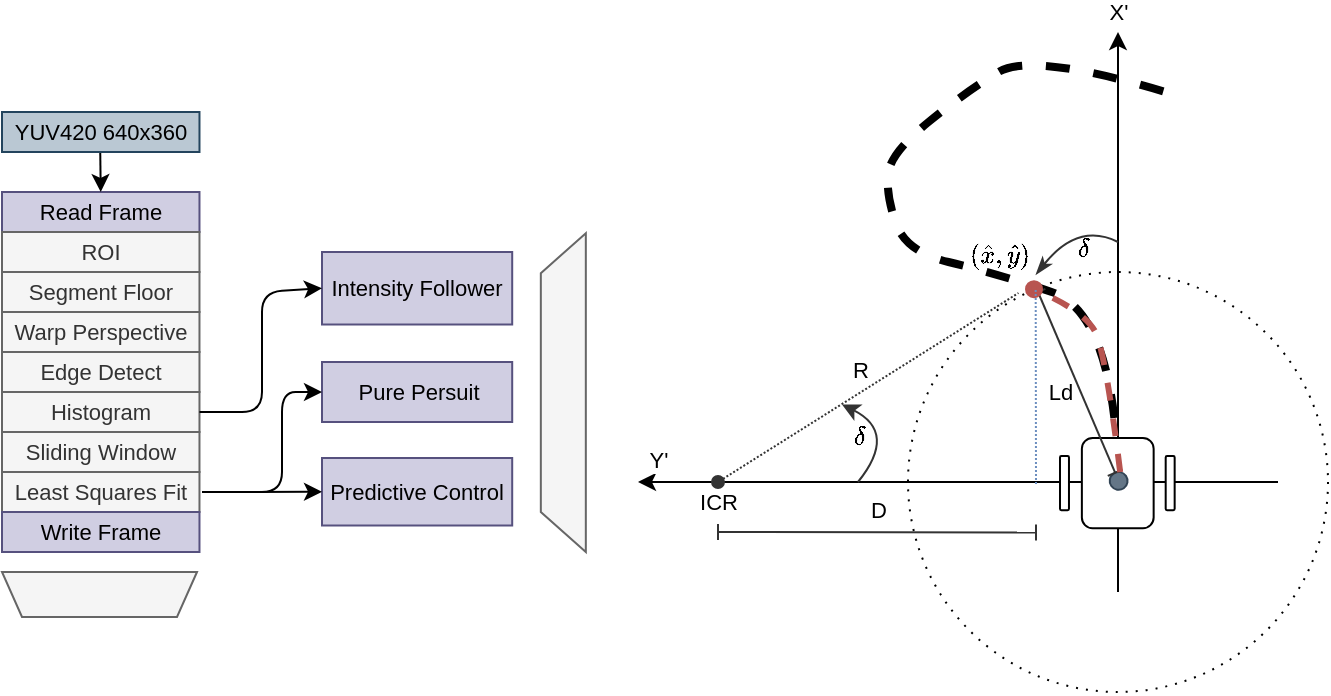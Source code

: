 <mxfile scale="2" border="0">
    <diagram id="Z3IE_bP1fBQQ4hotot2r" name="TOP">
        <mxGraphModel dx="-129" dy="489" grid="1" gridSize="10" guides="1" tooltips="1" connect="1" arrows="1" fold="1" page="1" pageScale="1" pageWidth="827" pageHeight="1169" math="1" shadow="0">
            <root>
                <mxCell id="0"/>
                <mxCell id="1" parent="0"/>
                <mxCell id="vJdJBHGjJd-70SiY8KA6-1" value="" style="ellipse;whiteSpace=wrap;html=1;aspect=fixed;dashed=1;dashPattern=1 4;fillColor=none;" vertex="1" parent="1">
                    <mxGeometry x="1363.0" y="140" width="210" height="210" as="geometry"/>
                </mxCell>
                <mxCell id="vJdJBHGjJd-70SiY8KA6-2" value="" style="curved=1;endArrow=none;html=1;strokeWidth=4;endFill=0;movable=1;resizable=1;rotatable=1;deletable=1;editable=1;connectable=1;startArrow=oval;startFill=1;dashed=1;" edge="1" parent="1" source="vJdJBHGjJd-70SiY8KA6-12">
                    <mxGeometry width="50" height="50" relative="1" as="geometry">
                        <mxPoint x="1471.67" y="280" as="sourcePoint"/>
                        <mxPoint x="1491.67" y="50" as="targetPoint"/>
                        <Array as="points">
                            <mxPoint x="1464.83" y="160"/>
                            <mxPoint x="1404.83" y="140"/>
                            <mxPoint x="1361.67" y="130"/>
                            <mxPoint x="1351.67" y="100"/>
                            <mxPoint x="1354.83" y="80"/>
                            <mxPoint x="1391.67" y="50"/>
                            <mxPoint x="1424.83" y="30"/>
                        </Array>
                    </mxGeometry>
                </mxCell>
                <mxCell id="vJdJBHGjJd-70SiY8KA6-3" value="" style="endArrow=classic;html=1;movable=1;resizable=1;rotatable=1;deletable=1;editable=1;connectable=1;" edge="1" parent="1">
                    <mxGeometry width="50" height="50" relative="1" as="geometry">
                        <mxPoint x="1468.0" y="300" as="sourcePoint"/>
                        <mxPoint x="1468.0" y="20" as="targetPoint"/>
                    </mxGeometry>
                </mxCell>
                <mxCell id="vJdJBHGjJd-70SiY8KA6-4" value="X&#39;" style="edgeLabel;html=1;align=center;verticalAlign=middle;resizable=1;points=[];movable=1;rotatable=1;deletable=1;editable=1;connectable=1;" vertex="1" connectable="0" parent="vJdJBHGjJd-70SiY8KA6-3">
                    <mxGeometry x="0.77" relative="1" as="geometry">
                        <mxPoint y="-42" as="offset"/>
                    </mxGeometry>
                </mxCell>
                <mxCell id="vJdJBHGjJd-70SiY8KA6-5" value="" style="endArrow=classic;html=1;movable=1;resizable=1;rotatable=1;deletable=1;editable=1;connectable=1;" edge="1" parent="1">
                    <mxGeometry width="50" height="50" relative="1" as="geometry">
                        <mxPoint x="1548.0" y="245" as="sourcePoint"/>
                        <mxPoint x="1228.0" y="245" as="targetPoint"/>
                    </mxGeometry>
                </mxCell>
                <mxCell id="vJdJBHGjJd-70SiY8KA6-6" value="Y&#39;" style="edgeLabel;html=1;align=center;verticalAlign=middle;resizable=1;points=[];movable=1;rotatable=1;deletable=1;editable=1;connectable=1;" vertex="1" connectable="0" parent="vJdJBHGjJd-70SiY8KA6-5">
                    <mxGeometry x="0.518" y="1" relative="1" as="geometry">
                        <mxPoint x="-67" y="-12" as="offset"/>
                    </mxGeometry>
                </mxCell>
                <mxCell id="vJdJBHGjJd-70SiY8KA6-7" value="" style="group;rotation=-45;" vertex="1" connectable="0" parent="1">
                    <mxGeometry x="1439.0" y="215" width="90" height="79.515" as="geometry"/>
                </mxCell>
                <mxCell id="vJdJBHGjJd-70SiY8KA6-8" value="" style="group" vertex="1" connectable="0" parent="vJdJBHGjJd-70SiY8KA6-7">
                    <mxGeometry y="8" width="79.042" height="71.515" as="geometry"/>
                </mxCell>
                <mxCell id="vJdJBHGjJd-70SiY8KA6-9" value="" style="rounded=1;whiteSpace=wrap;html=1;rotation=0;movable=1;resizable=1;rotatable=1;deletable=1;editable=1;connectable=1;" vertex="1" parent="vJdJBHGjJd-70SiY8KA6-8">
                    <mxGeometry x="10.934" width="35.889" height="45.13" as="geometry"/>
                </mxCell>
                <mxCell id="vJdJBHGjJd-70SiY8KA6-10" value="" style="rounded=1;whiteSpace=wrap;html=1;rotation=0;movable=1;resizable=1;rotatable=1;deletable=1;editable=1;connectable=1;" vertex="1" parent="vJdJBHGjJd-70SiY8KA6-8">
                    <mxGeometry y="9.03" width="4.486" height="27.078" as="geometry"/>
                </mxCell>
                <mxCell id="vJdJBHGjJd-70SiY8KA6-11" value="" style="rounded=1;whiteSpace=wrap;html=1;rotation=0;movable=1;resizable=1;rotatable=1;deletable=1;editable=1;connectable=1;" vertex="1" parent="vJdJBHGjJd-70SiY8KA6-8">
                    <mxGeometry x="52.843" y="9.03" width="4.486" height="27.078" as="geometry"/>
                </mxCell>
                <mxCell id="vJdJBHGjJd-70SiY8KA6-12" value="" style="ellipse;whiteSpace=wrap;html=1;aspect=fixed;fillColor=#647687;fontColor=#ffffff;strokeColor=#314354;rotation=10;movable=1;resizable=1;rotatable=1;deletable=1;editable=1;connectable=1;" vertex="1" parent="vJdJBHGjJd-70SiY8KA6-8">
                    <mxGeometry x="24.851" y="17" width="8.927" height="8.927" as="geometry"/>
                </mxCell>
                <mxCell id="vJdJBHGjJd-70SiY8KA6-13" value="" style="endArrow=baseDash;html=1;strokeWidth=1;fillColor=#dae8fc;strokeColor=#333333;rounded=1;jumpSize=8;jumpStyle=none;startArrow=baseDash;startFill=0;endFill=0;" edge="1" parent="1" source="vJdJBHGjJd-70SiY8KA6-12">
                    <mxGeometry width="50" height="50" relative="1" as="geometry">
                        <mxPoint x="1431.67" y="230" as="sourcePoint"/>
                        <mxPoint x="1428.0" y="150" as="targetPoint"/>
                    </mxGeometry>
                </mxCell>
                <mxCell id="vJdJBHGjJd-70SiY8KA6-14" value="Ld" style="edgeLabel;html=1;align=center;verticalAlign=middle;resizable=0;points=[];" vertex="1" connectable="0" parent="vJdJBHGjJd-70SiY8KA6-13">
                    <mxGeometry x="0.354" y="2" relative="1" as="geometry">
                        <mxPoint y="20" as="offset"/>
                    </mxGeometry>
                </mxCell>
                <mxCell id="vJdJBHGjJd-70SiY8KA6-15" value="" style="curved=1;endArrow=oval;html=1;dashed=1;exitX=0.5;exitY=0;exitDx=0;exitDy=0;endFill=1;fillColor=#f8cecc;strokeColor=#b85450;entryX=0.3;entryY=0.041;entryDx=0;entryDy=0;entryPerimeter=0;labelBackgroundColor=none;strokeWidth=3;" edge="1" parent="1" source="vJdJBHGjJd-70SiY8KA6-12" target="vJdJBHGjJd-70SiY8KA6-1">
                    <mxGeometry width="50" height="50" relative="1" as="geometry">
                        <mxPoint x="1511.67" y="150" as="sourcePoint"/>
                        <mxPoint x="1431.67" y="150" as="targetPoint"/>
                        <Array as="points">
                            <mxPoint x="1461.67" y="180"/>
                            <mxPoint x="1451.67" y="160"/>
                        </Array>
                    </mxGeometry>
                </mxCell>
                <mxCell id="vJdJBHGjJd-70SiY8KA6-16" value="$$(\hat{x}, \hat{y})$$" style="edgeLabel;html=1;align=center;verticalAlign=middle;resizable=0;points=[];labelBackgroundColor=none;" vertex="1" connectable="0" parent="vJdJBHGjJd-70SiY8KA6-15">
                    <mxGeometry x="0.193" y="1" relative="1" as="geometry">
                        <mxPoint x="-50" y="-45" as="offset"/>
                    </mxGeometry>
                </mxCell>
                <mxCell id="vJdJBHGjJd-70SiY8KA6-17" value="" style="curved=1;endArrow=none;html=1;rounded=1;strokeColor=#333333;strokeWidth=1;jumpStyle=none;jumpSize=8;fillColor=#dae8fc;startArrow=classicThin;startFill=1;endFill=0;" edge="1" parent="1">
                    <mxGeometry width="50" height="50" relative="1" as="geometry">
                        <mxPoint x="1427.0" y="141.22" as="sourcePoint"/>
                        <mxPoint x="1468.0" y="125" as="targetPoint"/>
                        <Array as="points">
                            <mxPoint x="1448.0" y="115"/>
                        </Array>
                    </mxGeometry>
                </mxCell>
                <mxCell id="vJdJBHGjJd-70SiY8KA6-18" value="$$\delta$$" style="edgeLabel;html=1;align=center;verticalAlign=middle;resizable=0;points=[];labelBackgroundColor=none;" vertex="1" connectable="0" parent="vJdJBHGjJd-70SiY8KA6-17">
                    <mxGeometry x="0.35" y="-3" relative="1" as="geometry">
                        <mxPoint x="-1" y="9" as="offset"/>
                    </mxGeometry>
                </mxCell>
                <mxCell id="vJdJBHGjJd-70SiY8KA6-19" value="" style="curved=1;endArrow=classic;html=1;rounded=1;strokeColor=#333333;strokeWidth=1;jumpStyle=none;jumpSize=8;fillColor=#dae8fc;" edge="1" parent="1">
                    <mxGeometry width="50" height="50" relative="1" as="geometry">
                        <mxPoint x="1338.0" y="245" as="sourcePoint"/>
                        <mxPoint x="1330.0" y="206.22" as="targetPoint"/>
                        <Array as="points">
                            <mxPoint x="1358.0" y="220.22"/>
                        </Array>
                    </mxGeometry>
                </mxCell>
                <mxCell id="vJdJBHGjJd-70SiY8KA6-20" value="$$\delta$$" style="edgeLabel;html=1;align=center;verticalAlign=middle;resizable=0;points=[];labelBackgroundColor=none;" vertex="1" connectable="0" parent="vJdJBHGjJd-70SiY8KA6-19">
                    <mxGeometry x="0.018" relative="1" as="geometry">
                        <mxPoint x="-20" y="3" as="offset"/>
                    </mxGeometry>
                </mxCell>
                <mxCell id="vJdJBHGjJd-70SiY8KA6-21" value="ICR" style="endArrow=none;dashed=1;html=1;dashPattern=1 1;strokeWidth=1;rounded=1;strokeColor=#333333;jumpStyle=none;jumpSize=8;entryX=0.263;entryY=0.05;entryDx=0;entryDy=0;entryPerimeter=0;fillColor=#dae8fc;startArrow=oval;startFill=1;" edge="1" parent="1" target="vJdJBHGjJd-70SiY8KA6-1">
                    <mxGeometry x="-1" y="-10" width="50" height="50" relative="1" as="geometry">
                        <mxPoint x="1268.0" y="245" as="sourcePoint"/>
                        <mxPoint x="1348.0" y="175" as="targetPoint"/>
                        <mxPoint x="-5" y="2" as="offset"/>
                    </mxGeometry>
                </mxCell>
                <mxCell id="vJdJBHGjJd-70SiY8KA6-22" value="R" style="edgeLabel;html=1;align=center;verticalAlign=middle;resizable=0;points=[];" vertex="1" connectable="0" parent="vJdJBHGjJd-70SiY8KA6-21">
                    <mxGeometry x="0.137" y="2" relative="1" as="geometry">
                        <mxPoint x="-14" y="-1" as="offset"/>
                    </mxGeometry>
                </mxCell>
                <mxCell id="vJdJBHGjJd-70SiY8KA6-23" value="" style="endArrow=none;dashed=1;html=1;dashPattern=1 1;strokeWidth=1;rounded=1;strokeColor=#6c8ebf;jumpStyle=none;jumpSize=8;fillColor=#dae8fc;entryX=0.304;entryY=0.038;entryDx=0;entryDy=0;entryPerimeter=0;" edge="1" parent="1" target="vJdJBHGjJd-70SiY8KA6-1">
                    <mxGeometry width="50" height="50" relative="1" as="geometry">
                        <mxPoint x="1427.0" y="246" as="sourcePoint"/>
                        <mxPoint x="1428.0" y="165" as="targetPoint"/>
                    </mxGeometry>
                </mxCell>
                <mxCell id="vJdJBHGjJd-70SiY8KA6-24" value="" style="endArrow=baseDash;html=1;rounded=1;strokeColor=#333333;strokeWidth=1;jumpStyle=none;jumpSize=8;startArrow=baseDash;startFill=0;endFill=0;fillColor=#dae8fc;" edge="1" parent="1">
                    <mxGeometry width="50" height="50" relative="1" as="geometry">
                        <mxPoint x="1268.0" y="270" as="sourcePoint"/>
                        <mxPoint x="1427.0" y="270.22" as="targetPoint"/>
                    </mxGeometry>
                </mxCell>
                <mxCell id="vJdJBHGjJd-70SiY8KA6-25" value="D" style="edgeLabel;html=1;align=center;verticalAlign=middle;resizable=0;points=[];" vertex="1" connectable="0" parent="vJdJBHGjJd-70SiY8KA6-24">
                    <mxGeometry x="-0.245" relative="1" as="geometry">
                        <mxPoint x="20" y="-11" as="offset"/>
                    </mxGeometry>
                </mxCell>
                <mxCell id="vJdJBHGjJd-70SiY8KA6-26" value="Pure&amp;nbsp;&lt;span style=&quot;background-color: transparent;&quot;&gt;Persuit&lt;/span&gt;" style="rounded=0;html=1;labelBackgroundColor=none;strokeColor=#56517e;fontSize=11;fillColor=#d0cee2;" vertex="1" parent="1">
                    <mxGeometry x="1070" y="185" width="95.1" height="30" as="geometry"/>
                </mxCell>
                <mxCell id="vJdJBHGjJd-70SiY8KA6-27" value="Predictive Control" style="rounded=0;whiteSpace=wrap;html=1;labelBackgroundColor=none;strokeColor=#56517e;fontSize=11;fillColor=#d0cee2;" vertex="1" parent="1">
                    <mxGeometry x="1070" y="233" width="95.1" height="33.75" as="geometry"/>
                </mxCell>
                <mxCell id="vJdJBHGjJd-70SiY8KA6-28" value="" style="group;rounded=0;" vertex="1" connectable="0" parent="1">
                    <mxGeometry x="910" y="100.0" width="98.74" height="160" as="geometry"/>
                </mxCell>
                <mxCell id="vJdJBHGjJd-70SiY8KA6-29" value="Read Frame" style="rounded=0;whiteSpace=wrap;html=1;labelBackgroundColor=none;strokeColor=#56517e;fontSize=11;fillColor=#d0cee2;" vertex="1" parent="vJdJBHGjJd-70SiY8KA6-28">
                    <mxGeometry width="98.74" height="20" as="geometry"/>
                </mxCell>
                <mxCell id="vJdJBHGjJd-70SiY8KA6-30" value="ROI" style="rounded=0;whiteSpace=wrap;html=1;labelBackgroundColor=none;fontSize=11;fillColor=#f5f5f5;fontColor=#333333;strokeColor=#666666;" vertex="1" parent="vJdJBHGjJd-70SiY8KA6-28">
                    <mxGeometry y="20" width="98.74" height="20" as="geometry"/>
                </mxCell>
                <mxCell id="vJdJBHGjJd-70SiY8KA6-31" value="Segment Floor" style="rounded=0;whiteSpace=wrap;html=1;labelBackgroundColor=none;fontSize=11;fillColor=#f5f5f5;fontColor=#333333;strokeColor=#666666;" vertex="1" parent="vJdJBHGjJd-70SiY8KA6-28">
                    <mxGeometry y="40" width="98.74" height="20" as="geometry"/>
                </mxCell>
                <mxCell id="vJdJBHGjJd-70SiY8KA6-32" value="Warp Perspective" style="rounded=0;whiteSpace=wrap;html=1;labelBackgroundColor=none;strokeColor=#666666;fontSize=11;fontColor=#333333;fillColor=#f5f5f5;" vertex="1" parent="vJdJBHGjJd-70SiY8KA6-28">
                    <mxGeometry y="60" width="98.74" height="20" as="geometry"/>
                </mxCell>
                <mxCell id="vJdJBHGjJd-70SiY8KA6-33" value="Edge Detect" style="rounded=0;whiteSpace=wrap;html=1;labelBackgroundColor=none;fontSize=11;fillColor=#f5f5f5;strokeColor=#666666;fontColor=#333333;" vertex="1" parent="vJdJBHGjJd-70SiY8KA6-28">
                    <mxGeometry y="80" width="98.74" height="20" as="geometry"/>
                </mxCell>
                <mxCell id="vJdJBHGjJd-70SiY8KA6-34" value="Histogram" style="rounded=0;whiteSpace=wrap;html=1;labelBackgroundColor=none;strokeColor=#666666;fontSize=11;fontColor=#333333;fillColor=#f5f5f5;" vertex="1" parent="vJdJBHGjJd-70SiY8KA6-28">
                    <mxGeometry y="100" width="98.74" height="20" as="geometry"/>
                </mxCell>
                <mxCell id="vJdJBHGjJd-70SiY8KA6-35" value="Sliding Window" style="rounded=0;whiteSpace=wrap;html=1;labelBackgroundColor=none;strokeColor=#666666;fontSize=11;fontColor=#333333;fillColor=#f5f5f5;" vertex="1" parent="vJdJBHGjJd-70SiY8KA6-28">
                    <mxGeometry y="120" width="98.74" height="20" as="geometry"/>
                </mxCell>
                <mxCell id="vJdJBHGjJd-70SiY8KA6-36" value="Least Squares Fit" style="rounded=0;whiteSpace=wrap;html=1;labelBackgroundColor=none;strokeColor=#666666;fontSize=11;fontColor=#333333;fillColor=#f5f5f5;" vertex="1" parent="vJdJBHGjJd-70SiY8KA6-28">
                    <mxGeometry y="140" width="98.74" height="20" as="geometry"/>
                </mxCell>
                <mxCell id="vJdJBHGjJd-70SiY8KA6-37" value="Intensity Follower" style="rounded=0;whiteSpace=wrap;html=1;labelBackgroundColor=none;strokeColor=#56517e;fontSize=11;fillColor=#d0cee2;" vertex="1" parent="1">
                    <mxGeometry x="1070" y="130" width="95.1" height="36.25" as="geometry"/>
                </mxCell>
                <mxCell id="vJdJBHGjJd-70SiY8KA6-39" value="Write Frame" style="rounded=0;whiteSpace=wrap;html=1;labelBackgroundColor=none;strokeColor=#56517e;fontSize=11;fillColor=#d0cee2;" vertex="1" parent="1">
                    <mxGeometry x="910" y="260" width="98.74" height="20" as="geometry"/>
                </mxCell>
                <mxCell id="vJdJBHGjJd-70SiY8KA6-40" value="" style="endArrow=classic;html=1;fontFamily=Helvetica;fontSize=12;fontColor=default;entryX=0;entryY=0.5;entryDx=0;entryDy=0;" edge="1" parent="1" target="vJdJBHGjJd-70SiY8KA6-26">
                    <mxGeometry width="50" height="50" relative="1" as="geometry">
                        <mxPoint x="1010" y="250" as="sourcePoint"/>
                        <mxPoint x="1036.33" y="190.0" as="targetPoint"/>
                        <Array as="points">
                            <mxPoint x="1050" y="250"/>
                            <mxPoint x="1050" y="200"/>
                        </Array>
                    </mxGeometry>
                </mxCell>
                <mxCell id="vJdJBHGjJd-70SiY8KA6-41" value="" style="endArrow=classic;html=1;fontFamily=Helvetica;fontSize=12;fontColor=default;entryX=0.5;entryY=0;entryDx=0;entryDy=0;" edge="1" parent="1" target="vJdJBHGjJd-70SiY8KA6-29">
                    <mxGeometry width="50" height="50" relative="1" as="geometry">
                        <mxPoint x="959" y="70.0" as="sourcePoint"/>
                        <mxPoint x="1000" y="40.0" as="targetPoint"/>
                    </mxGeometry>
                </mxCell>
                <mxCell id="vJdJBHGjJd-70SiY8KA6-42" value="YUV420 640x360" style="rounded=0;whiteSpace=wrap;html=1;labelBackgroundColor=none;strokeColor=#23445d;fontSize=11;fillColor=#bac8d3;" vertex="1" parent="1">
                    <mxGeometry x="910" y="60.0" width="98.74" height="20" as="geometry"/>
                </mxCell>
                <mxCell id="vJdJBHGjJd-70SiY8KA6-43" value="" style="shape=trapezoid;perimeter=trapezoidPerimeter;whiteSpace=wrap;html=1;fixedSize=1;labelBackgroundColor=none;fontSize=11;fillColor=#f5f5f5;fontColor=#333333;strokeColor=#666666;rotation=90;flipV=1;rounded=0;" vertex="1" parent="1">
                    <mxGeometry x="1110.96" y="189.04" width="159.41" height="22.5" as="geometry"/>
                </mxCell>
                <mxCell id="vJdJBHGjJd-70SiY8KA6-45" value="" style="shape=trapezoid;perimeter=trapezoidPerimeter;whiteSpace=wrap;html=1;fixedSize=1;labelBackgroundColor=none;fontSize=11;fillColor=#f5f5f5;fontColor=#333333;strokeColor=#666666;rotation=-180;flipV=0;rounded=0;size=10.0;" vertex="1" parent="1">
                    <mxGeometry x="910" y="290" width="97.5" height="22.5" as="geometry"/>
                </mxCell>
                <mxCell id="vJdJBHGjJd-70SiY8KA6-46" value="" style="endArrow=classic;html=1;fontFamily=Helvetica;fontSize=12;fontColor=default;entryX=0;entryY=0.5;entryDx=0;entryDy=0;" edge="1" parent="1" target="vJdJBHGjJd-70SiY8KA6-27">
                    <mxGeometry width="50" height="50" relative="1" as="geometry">
                        <mxPoint x="1010" y="250" as="sourcePoint"/>
                        <mxPoint x="1060" y="250" as="targetPoint"/>
                    </mxGeometry>
                </mxCell>
                <mxCell id="vJdJBHGjJd-70SiY8KA6-47" value="" style="endArrow=classic;html=1;fontFamily=Helvetica;fontSize=12;fontColor=default;exitX=1;exitY=0.5;exitDx=0;exitDy=0;entryX=0;entryY=0.5;entryDx=0;entryDy=0;" edge="1" parent="1" source="vJdJBHGjJd-70SiY8KA6-34" target="vJdJBHGjJd-70SiY8KA6-37">
                    <mxGeometry width="50" height="50" relative="1" as="geometry">
                        <mxPoint x="1030" y="160" as="sourcePoint"/>
                        <mxPoint x="1080" y="110" as="targetPoint"/>
                        <Array as="points">
                            <mxPoint x="1040" y="210"/>
                            <mxPoint x="1040" y="150"/>
                        </Array>
                    </mxGeometry>
                </mxCell>
            </root>
        </mxGraphModel>
    </diagram>
    <diagram id="q1rmEA_TpBoTAxOBnUqe" name="Modeling Diagrams">
        <mxGraphModel dx="518" dy="363" grid="1" gridSize="10" guides="1" tooltips="1" connect="1" arrows="1" fold="1" page="1" pageScale="1" pageWidth="1169" pageHeight="827" math="1" shadow="0">
            <root>
                <mxCell id="0"/>
                <mxCell id="1" parent="0"/>
                <mxCell id="TKd_RZiGEtcEI9ZwANgn-2" value="in" style="rounded=0;whiteSpace=wrap;html=1;labelBackgroundColor=none;fontSize=11;" parent="1" vertex="1">
                    <mxGeometry x="510" y="20" width="320.5" height="340" as="geometry"/>
                </mxCell>
                <mxCell id="RGgf09svHBlM94WwxJDz-36" value="" style="rounded=0;whiteSpace=wrap;html=1;" parent="1" vertex="1">
                    <mxGeometry x="360" y="640" width="80" height="80" as="geometry"/>
                </mxCell>
                <mxCell id="RGgf09svHBlM94WwxJDz-28" value="" style="shape=parallelogram;perimeter=parallelogramPerimeter;whiteSpace=wrap;html=1;fixedSize=1;rotation=-15;size=30.0;" parent="1" vertex="1">
                    <mxGeometry x="181.41" y="622.5" width="80" height="120" as="geometry"/>
                </mxCell>
                <mxCell id="RGgf09svHBlM94WwxJDz-1" value="" style="endArrow=classic;html=1;" parent="1" edge="1">
                    <mxGeometry width="50" height="50" relative="1" as="geometry">
                        <mxPoint x="76.41" y="686.5" as="sourcePoint"/>
                        <mxPoint x="76.41" y="766.5" as="targetPoint"/>
                    </mxGeometry>
                </mxCell>
                <mxCell id="RGgf09svHBlM94WwxJDz-6" value="Y" style="edgeLabel;html=1;align=center;verticalAlign=middle;resizable=0;points=[];" parent="RGgf09svHBlM94WwxJDz-1" vertex="1" connectable="0">
                    <mxGeometry x="0.839" y="-2" relative="1" as="geometry">
                        <mxPoint x="-3" y="17" as="offset"/>
                    </mxGeometry>
                </mxCell>
                <mxCell id="RGgf09svHBlM94WwxJDz-2" value="" style="endArrow=classic;html=1;startArrow=oval;startFill=1;" parent="1" edge="1">
                    <mxGeometry width="50" height="50" relative="1" as="geometry">
                        <mxPoint x="76.41" y="686.5" as="sourcePoint"/>
                        <mxPoint x="26.41" y="746.5" as="targetPoint"/>
                    </mxGeometry>
                </mxCell>
                <mxCell id="RGgf09svHBlM94WwxJDz-5" value="X" style="edgeLabel;html=1;align=center;verticalAlign=middle;resizable=0;points=[];" parent="RGgf09svHBlM94WwxJDz-2" vertex="1" connectable="0">
                    <mxGeometry x="0.531" relative="1" as="geometry">
                        <mxPoint x="-18" y="14" as="offset"/>
                    </mxGeometry>
                </mxCell>
                <mxCell id="RGgf09svHBlM94WwxJDz-3" value="" style="endArrow=classic;html=1;" parent="1" edge="1">
                    <mxGeometry width="50" height="50" relative="1" as="geometry">
                        <mxPoint x="76.41" y="686.5" as="sourcePoint"/>
                        <mxPoint x="156.41" y="686.5" as="targetPoint"/>
                    </mxGeometry>
                </mxCell>
                <mxCell id="RGgf09svHBlM94WwxJDz-7" value="Z" style="edgeLabel;html=1;align=center;verticalAlign=middle;resizable=0;points=[];" parent="RGgf09svHBlM94WwxJDz-3" vertex="1" connectable="0">
                    <mxGeometry x="0.641" relative="1" as="geometry">
                        <mxPoint x="8" y="20" as="offset"/>
                    </mxGeometry>
                </mxCell>
                <mxCell id="RGgf09svHBlM94WwxJDz-13" value="Virtual Plane" style="text;html=1;align=center;verticalAlign=middle;resizable=0;points=[];autosize=1;strokeColor=none;fillColor=none;" parent="1" vertex="1">
                    <mxGeometry x="166.41" y="586" width="90" height="30" as="geometry"/>
                </mxCell>
                <mxCell id="RGgf09svHBlM94WwxJDz-14" value="" style="endArrow=none;dashed=1;html=1;strokeWidth=2;startArrow=none;" parent="1" source="RGgf09svHBlM94WwxJDz-28" edge="1">
                    <mxGeometry width="50" height="50" relative="1" as="geometry">
                        <mxPoint x="156.41" y="686.5" as="sourcePoint"/>
                        <mxPoint x="276.41" y="686.5" as="targetPoint"/>
                    </mxGeometry>
                </mxCell>
                <mxCell id="RGgf09svHBlM94WwxJDz-15" value="" style="endArrow=none;dashed=1;html=1;dashPattern=1 1;strokeWidth=2;exitX=0.839;exitY=1.14;exitDx=0;exitDy=0;exitPerimeter=0;" parent="1" source="RGgf09svHBlM94WwxJDz-27" edge="1">
                    <mxGeometry width="50" height="50" relative="1" as="geometry">
                        <mxPoint x="156.41" y="686.5" as="sourcePoint"/>
                        <mxPoint x="276.41" y="646.5" as="targetPoint"/>
                    </mxGeometry>
                </mxCell>
                <mxCell id="RGgf09svHBlM94WwxJDz-16" value="" style="endArrow=none;dashed=1;html=1;strokeWidth=2;" parent="1" edge="1">
                    <mxGeometry width="50" height="50" relative="1" as="geometry">
                        <mxPoint x="276.41" y="646.5" as="sourcePoint"/>
                        <mxPoint x="276.41" y="686.5" as="targetPoint"/>
                    </mxGeometry>
                </mxCell>
                <mxCell id="RGgf09svHBlM94WwxJDz-20" value="i,j" style="text;html=1;align=center;verticalAlign=middle;resizable=0;points=[];autosize=1;strokeColor=none;fillColor=none;" parent="1" vertex="1">
                    <mxGeometry x="206.41" y="629" width="30" height="30" as="geometry"/>
                </mxCell>
                <mxCell id="RGgf09svHBlM94WwxJDz-21" value="x,y,z" style="text;html=1;align=center;verticalAlign=middle;resizable=0;points=[];autosize=1;strokeColor=none;fillColor=none;" parent="1" vertex="1">
                    <mxGeometry x="256.41" y="622.5" width="50" height="30" as="geometry"/>
                </mxCell>
                <mxCell id="RGgf09svHBlM94WwxJDz-23" value="" style="endArrow=classic;startArrow=classic;html=1;dashed=1;dashPattern=1 4;" parent="1" edge="1">
                    <mxGeometry width="50" height="50" relative="1" as="geometry">
                        <mxPoint x="76.41" y="726.5" as="sourcePoint"/>
                        <mxPoint x="196.41" y="726.5" as="targetPoint"/>
                    </mxGeometry>
                </mxCell>
                <mxCell id="RGgf09svHBlM94WwxJDz-24" value="f" style="edgeLabel;html=1;align=center;verticalAlign=middle;resizable=0;points=[];" parent="RGgf09svHBlM94WwxJDz-23" vertex="1" connectable="0">
                    <mxGeometry x="0.326" y="-2" relative="1" as="geometry">
                        <mxPoint x="-19" y="8" as="offset"/>
                    </mxGeometry>
                </mxCell>
                <mxCell id="RGgf09svHBlM94WwxJDz-27" value="O" style="text;html=1;align=center;verticalAlign=middle;resizable=0;points=[];autosize=1;strokeColor=none;fillColor=none;" parent="1" vertex="1">
                    <mxGeometry x="51.41" y="652.5" width="30" height="30" as="geometry"/>
                </mxCell>
                <mxCell id="RGgf09svHBlM94WwxJDz-29" value="" style="endArrow=none;dashed=1;html=1;strokeWidth=2;" parent="1" target="RGgf09svHBlM94WwxJDz-28" edge="1">
                    <mxGeometry width="50" height="50" relative="1" as="geometry">
                        <mxPoint x="156.41" y="686.5" as="sourcePoint"/>
                        <mxPoint x="276.41" y="686.5" as="targetPoint"/>
                    </mxGeometry>
                </mxCell>
                <mxCell id="RGgf09svHBlM94WwxJDz-30" value="" style="endArrow=classic;html=1;dashed=1;" parent="1" edge="1">
                    <mxGeometry width="50" height="50" relative="1" as="geometry">
                        <mxPoint x="360" y="640" as="sourcePoint"/>
                        <mxPoint x="440" y="640" as="targetPoint"/>
                    </mxGeometry>
                </mxCell>
                <mxCell id="RGgf09svHBlM94WwxJDz-34" value="X" style="edgeLabel;html=1;align=center;verticalAlign=middle;resizable=0;points=[];" parent="RGgf09svHBlM94WwxJDz-30" vertex="1" connectable="0">
                    <mxGeometry x="0.414" relative="1" as="geometry">
                        <mxPoint x="35" y="-2" as="offset"/>
                    </mxGeometry>
                </mxCell>
                <mxCell id="RGgf09svHBlM94WwxJDz-31" value="" style="endArrow=classic;html=1;dashed=1;" parent="1" edge="1">
                    <mxGeometry width="50" height="50" relative="1" as="geometry">
                        <mxPoint x="360" y="640" as="sourcePoint"/>
                        <mxPoint x="360" y="720" as="targetPoint"/>
                    </mxGeometry>
                </mxCell>
                <mxCell id="RGgf09svHBlM94WwxJDz-33" value="Y" style="edgeLabel;html=1;align=center;verticalAlign=middle;resizable=0;points=[];" parent="RGgf09svHBlM94WwxJDz-31" vertex="1" connectable="0">
                    <mxGeometry x="0.611" relative="1" as="geometry">
                        <mxPoint y="26" as="offset"/>
                    </mxGeometry>
                </mxCell>
                <mxCell id="r7VjS9YqXIL3C1uOv69l-74" value="" style="endArrow=none;dashed=1;html=1;dashPattern=1 1;strokeWidth=2;movable=1;resizable=1;rotatable=1;deletable=1;editable=1;connectable=1;" parent="1" edge="1">
                    <mxGeometry width="50" height="50" relative="1" as="geometry">
                        <mxPoint x="620.5" y="130.94" as="sourcePoint"/>
                        <mxPoint x="740.5" y="250.94" as="targetPoint"/>
                    </mxGeometry>
                </mxCell>
                <mxCell id="r7VjS9YqXIL3C1uOv69l-4" value="" style="rounded=1;whiteSpace=wrap;html=1;rotation=-65;movable=1;resizable=1;rotatable=1;deletable=1;editable=1;connectable=1;" parent="1" vertex="1">
                    <mxGeometry x="121.004" y="169.94" width="184.83" height="62.82" as="geometry"/>
                </mxCell>
                <mxCell id="r7VjS9YqXIL3C1uOv69l-1" value="" style="endArrow=classic;html=1;movable=1;resizable=1;rotatable=1;deletable=1;editable=1;connectable=1;" parent="1" edge="1">
                    <mxGeometry width="50" height="50" relative="1" as="geometry">
                        <mxPoint x="40" y="330.94" as="sourcePoint"/>
                        <mxPoint x="40" y="50.94" as="targetPoint"/>
                    </mxGeometry>
                </mxCell>
                <mxCell id="r7VjS9YqXIL3C1uOv69l-23" value="Z" style="edgeLabel;html=1;align=center;verticalAlign=middle;resizable=1;points=[];movable=1;rotatable=1;deletable=1;editable=1;connectable=1;" parent="r7VjS9YqXIL3C1uOv69l-1" vertex="1" connectable="0">
                    <mxGeometry x="0.77" relative="1" as="geometry">
                        <mxPoint y="-42" as="offset"/>
                    </mxGeometry>
                </mxCell>
                <mxCell id="r7VjS9YqXIL3C1uOv69l-2" value="" style="endArrow=classic;html=1;movable=1;resizable=1;rotatable=1;deletable=1;editable=1;connectable=1;" parent="1" edge="1">
                    <mxGeometry width="50" height="50" relative="1" as="geometry">
                        <mxPoint x="40" y="330.94" as="sourcePoint"/>
                        <mxPoint x="320" y="330.94" as="targetPoint"/>
                    </mxGeometry>
                </mxCell>
                <mxCell id="r7VjS9YqXIL3C1uOv69l-24" value="X" style="edgeLabel;html=1;align=center;verticalAlign=middle;resizable=1;points=[];movable=1;rotatable=1;deletable=1;editable=1;connectable=1;" parent="r7VjS9YqXIL3C1uOv69l-2" vertex="1" connectable="0">
                    <mxGeometry x="0.518" y="1" relative="1" as="geometry">
                        <mxPoint x="74" y="1" as="offset"/>
                    </mxGeometry>
                </mxCell>
                <mxCell id="r7VjS9YqXIL3C1uOv69l-3" value="" style="ellipse;whiteSpace=wrap;html=1;aspect=fixed;container=0;movable=1;resizable=1;rotatable=1;deletable=1;editable=1;connectable=1;" parent="1" vertex="1">
                    <mxGeometry x="130" y="250.94" width="80" height="80" as="geometry"/>
                </mxCell>
                <mxCell id="r7VjS9YqXIL3C1uOv69l-11" value="" style="endArrow=none;dashed=1;html=1;strokeWidth=2;dashPattern=1 1;movable=1;resizable=1;rotatable=1;deletable=1;editable=1;connectable=1;" parent="1" edge="1">
                    <mxGeometry width="50" height="50" relative="1" as="geometry">
                        <mxPoint x="170" y="290.94" as="sourcePoint"/>
                        <mxPoint x="170" y="50.94" as="targetPoint"/>
                    </mxGeometry>
                </mxCell>
                <mxCell id="r7VjS9YqXIL3C1uOv69l-6" value="" style="endArrow=none;html=1;strokeWidth=2;movable=1;resizable=1;rotatable=1;deletable=1;editable=1;connectable=1;endFill=0;startArrow=classic;startFill=1;" parent="1" edge="1">
                    <mxGeometry width="50" height="50" relative="1" as="geometry">
                        <mxPoint x="283" y="50.94" as="sourcePoint"/>
                        <mxPoint x="170" y="290.94" as="targetPoint"/>
                    </mxGeometry>
                </mxCell>
                <mxCell id="b8j8sX9C9uJOOnNy8c7S-10" value="Z&#39;" style="edgeLabel;html=1;align=center;verticalAlign=middle;resizable=0;points=[];" parent="r7VjS9YqXIL3C1uOv69l-6" vertex="1" connectable="0">
                    <mxGeometry x="-0.94" y="-1" relative="1" as="geometry">
                        <mxPoint x="11" y="-18" as="offset"/>
                    </mxGeometry>
                </mxCell>
                <mxCell id="r7VjS9YqXIL3C1uOv69l-7" value="" style="ellipse;whiteSpace=wrap;html=1;aspect=fixed;rotation=25;movable=1;resizable=1;rotatable=1;deletable=1;editable=1;connectable=1;fillColor=#647687;fontColor=#ffffff;strokeColor=#314354;" parent="1" vertex="1">
                    <mxGeometry x="223.004" y="133.94" width="30.0" height="30.0" as="geometry"/>
                </mxCell>
                <mxCell id="r7VjS9YqXIL3C1uOv69l-16" value="" style="endArrow=none;dashed=1;html=1;dashPattern=1 1;strokeWidth=2;movable=1;resizable=1;rotatable=1;deletable=1;editable=1;connectable=1;" parent="1" edge="1" source="Iisqy5sTJe26PPzx1i-H-3">
                    <mxGeometry width="50" height="50" relative="1" as="geometry">
                        <mxPoint x="40" y="290" as="sourcePoint"/>
                        <mxPoint x="320" y="290.94" as="targetPoint"/>
                    </mxGeometry>
                </mxCell>
                <mxCell id="r7VjS9YqXIL3C1uOv69l-39" value="" style="endArrow=classic;html=1;movable=1;resizable=1;rotatable=1;deletable=1;editable=1;connectable=1;" parent="1" edge="1">
                    <mxGeometry width="50" height="50" relative="1" as="geometry">
                        <mxPoint x="530.5" y="329.27" as="sourcePoint"/>
                        <mxPoint x="530.5" y="49.27" as="targetPoint"/>
                    </mxGeometry>
                </mxCell>
                <mxCell id="r7VjS9YqXIL3C1uOv69l-40" value="Y" style="edgeLabel;html=1;align=center;verticalAlign=middle;resizable=1;points=[];movable=1;rotatable=1;deletable=1;editable=1;connectable=1;" parent="r7VjS9YqXIL3C1uOv69l-39" vertex="1" connectable="0">
                    <mxGeometry x="0.77" relative="1" as="geometry">
                        <mxPoint y="-42" as="offset"/>
                    </mxGeometry>
                </mxCell>
                <mxCell id="r7VjS9YqXIL3C1uOv69l-62" value="" style="endArrow=classic;html=1;exitX=0.5;exitY=0;exitDx=0;exitDy=0;movable=1;resizable=1;rotatable=1;deletable=1;editable=1;connectable=1;" parent="1" source="r7VjS9YqXIL3C1uOv69l-49" edge="1">
                    <mxGeometry width="50" height="50" relative="1" as="geometry">
                        <mxPoint x="730.5" y="359.94" as="sourcePoint"/>
                        <mxPoint x="740.5" y="130.94" as="targetPoint"/>
                    </mxGeometry>
                </mxCell>
                <mxCell id="r7VjS9YqXIL3C1uOv69l-75" value="X&#39;" style="edgeLabel;html=1;align=center;verticalAlign=middle;resizable=1;points=[];movable=1;rotatable=1;deletable=1;editable=1;connectable=1;" parent="r7VjS9YqXIL3C1uOv69l-62" vertex="1" connectable="0">
                    <mxGeometry x="0.906" y="-1" relative="1" as="geometry">
                        <mxPoint x="2" y="-13" as="offset"/>
                    </mxGeometry>
                </mxCell>
                <mxCell id="r7VjS9YqXIL3C1uOv69l-63" value="" style="endArrow=classic;html=1;movable=1;resizable=1;rotatable=1;deletable=1;editable=1;connectable=1;" parent="1" edge="1">
                    <mxGeometry width="50" height="50" relative="1" as="geometry">
                        <mxPoint x="610.5" y="120.94" as="sourcePoint"/>
                        <mxPoint x="590.5" y="100.94" as="targetPoint"/>
                    </mxGeometry>
                </mxCell>
                <mxCell id="r7VjS9YqXIL3C1uOv69l-77" value="Y&#39;" style="edgeLabel;html=1;align=center;verticalAlign=middle;resizable=1;points=[];movable=1;rotatable=1;deletable=1;editable=1;connectable=1;" parent="r7VjS9YqXIL3C1uOv69l-63" vertex="1" connectable="0">
                    <mxGeometry x="0.85" relative="1" as="geometry">
                        <mxPoint x="-12" y="-2" as="offset"/>
                    </mxGeometry>
                </mxCell>
                <mxCell id="r7VjS9YqXIL3C1uOv69l-43" value="" style="rounded=1;whiteSpace=wrap;html=1;rotation=45;movable=1;resizable=1;rotatable=1;deletable=1;editable=1;connectable=1;" parent="1" vertex="1">
                    <mxGeometry x="640.5" y="139.94" width="80" height="100" as="geometry"/>
                </mxCell>
                <mxCell id="r7VjS9YqXIL3C1uOv69l-44" value="" style="rounded=1;whiteSpace=wrap;html=1;rotation=45;movable=1;resizable=1;rotatable=1;deletable=1;editable=1;connectable=1;" parent="1" vertex="1">
                    <mxGeometry x="636.5" y="120.94" width="10" height="60" as="geometry"/>
                </mxCell>
                <mxCell id="r7VjS9YqXIL3C1uOv69l-45" value="" style="rounded=1;whiteSpace=wrap;html=1;rotation=45;movable=1;resizable=1;rotatable=1;deletable=1;editable=1;connectable=1;" parent="1" vertex="1">
                    <mxGeometry x="714.5" y="198.94" width="10" height="60" as="geometry"/>
                </mxCell>
                <mxCell id="r7VjS9YqXIL3C1uOv69l-49" value="" style="ellipse;whiteSpace=wrap;html=1;aspect=fixed;fillColor=#647687;fontColor=#ffffff;strokeColor=#314354;rotation=45;movable=1;resizable=1;rotatable=1;deletable=1;editable=1;connectable=1;" parent="1" vertex="1">
                    <mxGeometry x="670.5" y="179.94" width="20" height="20" as="geometry"/>
                </mxCell>
                <mxCell id="r7VjS9YqXIL3C1uOv69l-70" value="" style="endArrow=classic;html=1;strokeWidth=1;exitX=0.5;exitY=0;exitDx=0;exitDy=0;movable=1;resizable=1;rotatable=1;deletable=1;editable=1;connectable=1;" parent="1" source="r7VjS9YqXIL3C1uOv69l-44" edge="1">
                    <mxGeometry width="50" height="50" relative="1" as="geometry">
                        <mxPoint x="670.5" y="120.94" as="sourcePoint"/>
                        <mxPoint x="690.5" y="100.94" as="targetPoint"/>
                    </mxGeometry>
                </mxCell>
                <mxCell id="r7VjS9YqXIL3C1uOv69l-78" value="$$v_L$$" style="edgeLabel;html=1;align=center;verticalAlign=middle;resizable=1;points=[];movable=1;rotatable=1;deletable=1;editable=1;connectable=1;" parent="r7VjS9YqXIL3C1uOv69l-70" vertex="1" connectable="0">
                    <mxGeometry x="0.746" y="2" relative="1" as="geometry">
                        <mxPoint x="15" y="-8" as="offset"/>
                    </mxGeometry>
                </mxCell>
                <mxCell id="r7VjS9YqXIL3C1uOv69l-71" value="" style="endArrow=classic;html=1;strokeWidth=1;exitX=0.5;exitY=0;exitDx=0;exitDy=0;movable=1;resizable=1;rotatable=1;deletable=1;editable=1;connectable=1;" parent="1" edge="1">
                    <mxGeometry width="50" height="50" relative="1" as="geometry">
                        <mxPoint x="740.503" y="208.727" as="sourcePoint"/>
                        <mxPoint x="768.29" y="179.94" as="targetPoint"/>
                    </mxGeometry>
                </mxCell>
                <mxCell id="r7VjS9YqXIL3C1uOv69l-79" value="$$v_R$$" style="edgeLabel;html=1;align=center;verticalAlign=middle;resizable=1;points=[];movable=1;rotatable=1;deletable=1;editable=1;connectable=1;" parent="r7VjS9YqXIL3C1uOv69l-71" vertex="1" connectable="0">
                    <mxGeometry x="0.731" relative="1" as="geometry">
                        <mxPoint x="11" y="-4" as="offset"/>
                    </mxGeometry>
                </mxCell>
                <mxCell id="r7VjS9YqXIL3C1uOv69l-72" value="" style="endArrow=classic;html=1;strokeWidth=1;exitX=0.539;exitY=-0.027;exitDx=0;exitDy=0;exitPerimeter=0;movable=1;resizable=1;rotatable=1;deletable=1;editable=1;connectable=1;" parent="1" source="r7VjS9YqXIL3C1uOv69l-49" edge="1">
                    <mxGeometry width="50" height="50" relative="1" as="geometry">
                        <mxPoint x="690.5" y="181.76" as="sourcePoint"/>
                        <mxPoint x="710.5" y="159.94" as="targetPoint"/>
                    </mxGeometry>
                </mxCell>
                <mxCell id="r7VjS9YqXIL3C1uOv69l-85" value="$$v_b$$" style="edgeLabel;html=1;align=center;verticalAlign=middle;resizable=1;points=[];movable=1;rotatable=1;deletable=1;editable=1;connectable=1;" parent="r7VjS9YqXIL3C1uOv69l-72" vertex="1" connectable="0">
                    <mxGeometry x="0.581" y="-1" relative="1" as="geometry">
                        <mxPoint x="-20" y="-9" as="offset"/>
                    </mxGeometry>
                </mxCell>
                <mxCell id="r7VjS9YqXIL3C1uOv69l-80" value="" style="curved=1;endArrow=classic;html=1;strokeWidth=1;movable=1;resizable=1;rotatable=1;deletable=1;editable=1;connectable=1;" parent="1" edge="1">
                    <mxGeometry width="50" height="50" relative="1" as="geometry">
                        <mxPoint x="730.5" y="259.94" as="sourcePoint"/>
                        <mxPoint x="750.5" y="240.94" as="targetPoint"/>
                        <Array as="points">
                            <mxPoint x="730.5" y="239.94"/>
                        </Array>
                    </mxGeometry>
                </mxCell>
                <mxCell id="r7VjS9YqXIL3C1uOv69l-82" value="" style="curved=1;endArrow=classic;html=1;strokeWidth=1;movable=1;resizable=1;rotatable=1;deletable=1;editable=1;connectable=1;" parent="1" edge="1">
                    <mxGeometry width="50" height="50" relative="1" as="geometry">
                        <mxPoint x="620.5" y="150.94" as="sourcePoint"/>
                        <mxPoint x="640.5" y="131.94" as="targetPoint"/>
                        <Array as="points">
                            <mxPoint x="620.5" y="130.94"/>
                        </Array>
                    </mxGeometry>
                </mxCell>
                <mxCell id="r7VjS9YqXIL3C1uOv69l-84" value="$$\omega_L$$" style="edgeLabel;align=center;verticalAlign=middle;resizable=1;points=[];movable=1;rotatable=1;deletable=1;editable=1;connectable=1;html=1;" parent="r7VjS9YqXIL3C1uOv69l-82" vertex="1" connectable="0">
                    <mxGeometry x="0.747" relative="1" as="geometry">
                        <mxPoint x="-30" y="8" as="offset"/>
                    </mxGeometry>
                </mxCell>
                <mxCell id="r7VjS9YqXIL3C1uOv69l-86" value="" style="curved=1;endArrow=classic;html=1;strokeWidth=1;movable=1;resizable=1;rotatable=1;deletable=1;editable=1;connectable=1;" parent="1" edge="1">
                    <mxGeometry width="50" height="50" relative="1" as="geometry">
                        <mxPoint x="684.5" y="207.41" as="sourcePoint"/>
                        <mxPoint x="694.5" y="186" as="targetPoint"/>
                        <Array as="points">
                            <mxPoint x="691.5" y="208.41"/>
                            <mxPoint x="700.5" y="204.32"/>
                            <mxPoint x="700.5" y="194.32"/>
                        </Array>
                    </mxGeometry>
                </mxCell>
                <mxCell id="r7VjS9YqXIL3C1uOv69l-87" value="$$\omega_b$$" style="edgeLabel;html=1;align=center;verticalAlign=middle;resizable=1;points=[];movable=1;rotatable=1;deletable=1;editable=1;connectable=1;" parent="r7VjS9YqXIL3C1uOv69l-86" vertex="1" connectable="0">
                    <mxGeometry x="0.751" y="2" relative="1" as="geometry">
                        <mxPoint x="15" y="-1" as="offset"/>
                    </mxGeometry>
                </mxCell>
                <mxCell id="r7VjS9YqXIL3C1uOv69l-88" value="" style="endArrow=classic;startArrow=classic;html=1;strokeWidth=1;movable=1;resizable=1;rotatable=1;deletable=1;editable=1;connectable=1;" parent="1" edge="1">
                    <mxGeometry width="50" height="50" relative="1" as="geometry">
                        <mxPoint x="592.5" y="199.94" as="sourcePoint"/>
                        <mxPoint x="670.5" y="278.94" as="targetPoint"/>
                    </mxGeometry>
                </mxCell>
                <mxCell id="r7VjS9YqXIL3C1uOv69l-89" value="D" style="edgeLabel;html=1;align=center;verticalAlign=middle;resizable=1;points=[];movable=1;rotatable=1;deletable=1;editable=1;connectable=1;" parent="r7VjS9YqXIL3C1uOv69l-88" vertex="1" connectable="0">
                    <mxGeometry x="0.017" y="-1" relative="1" as="geometry">
                        <mxPoint x="-4" y="8" as="offset"/>
                    </mxGeometry>
                </mxCell>
                <mxCell id="r7VjS9YqXIL3C1uOv69l-90" value="" style="endArrow=classic;startArrow=classic;html=1;strokeWidth=1;movable=1;resizable=1;rotatable=1;deletable=1;editable=1;connectable=1;" parent="1" edge="1">
                    <mxGeometry width="50" height="50" relative="1" as="geometry">
                        <mxPoint x="70" y="290.94" as="sourcePoint"/>
                        <mxPoint x="140" y="150" as="targetPoint"/>
                    </mxGeometry>
                </mxCell>
                <mxCell id="r7VjS9YqXIL3C1uOv69l-91" value="L" style="edgeLabel;html=1;align=center;verticalAlign=middle;resizable=1;points=[];movable=1;rotatable=1;deletable=1;editable=1;connectable=1;" parent="r7VjS9YqXIL3C1uOv69l-90" vertex="1" connectable="0">
                    <mxGeometry x="0.023" y="-1" relative="1" as="geometry">
                        <mxPoint x="-12" y="-8" as="offset"/>
                    </mxGeometry>
                </mxCell>
                <mxCell id="r7VjS9YqXIL3C1uOv69l-92" value="" style="endArrow=classic;startArrow=classic;html=1;strokeWidth=1;movable=1;resizable=1;rotatable=1;deletable=1;editable=1;connectable=1;" parent="1" edge="1">
                    <mxGeometry width="50" height="50" relative="1" as="geometry">
                        <mxPoint x="70" y="330.94" as="sourcePoint"/>
                        <mxPoint x="70" y="290.94" as="targetPoint"/>
                    </mxGeometry>
                </mxCell>
                <mxCell id="r7VjS9YqXIL3C1uOv69l-93" value="R" style="edgeLabel;html=1;align=center;verticalAlign=middle;resizable=1;points=[];movable=1;rotatable=1;deletable=1;editable=1;connectable=1;" parent="r7VjS9YqXIL3C1uOv69l-92" vertex="1" connectable="0">
                    <mxGeometry x="0.202" relative="1" as="geometry">
                        <mxPoint x="13" as="offset"/>
                    </mxGeometry>
                </mxCell>
                <mxCell id="r7VjS9YqXIL3C1uOv69l-95" value="$$M_w$$" style="text;html=1;align=center;verticalAlign=middle;resizable=1;points=[];autosize=1;strokeColor=none;fillColor=none;movable=1;rotatable=1;deletable=1;editable=1;connectable=1;" parent="1" vertex="1">
                    <mxGeometry x="130" y="290.94" width="80" height="30" as="geometry"/>
                </mxCell>
                <mxCell id="r7VjS9YqXIL3C1uOv69l-97" value="$$y_g$$" style="endArrow=none;dashed=1;html=1;dashPattern=1 1;strokeWidth=2;movable=1;resizable=1;rotatable=1;deletable=1;editable=1;connectable=1;" parent="1" edge="1">
                    <mxGeometry x="1" y="10" width="50" height="50" relative="1" as="geometry">
                        <mxPoint x="670.5" y="190" as="sourcePoint"/>
                        <mxPoint x="530.5" y="190.94" as="targetPoint"/>
                        <Array as="points">
                            <mxPoint x="590.5" y="190.94"/>
                        </Array>
                        <mxPoint x="-10" y="-10" as="offset"/>
                    </mxGeometry>
                </mxCell>
                <mxCell id="r7VjS9YqXIL3C1uOv69l-100" value="" style="curved=1;endArrow=classic;html=1;strokeWidth=1;movable=1;resizable=1;rotatable=1;deletable=1;editable=1;connectable=1;" parent="1" edge="1">
                    <mxGeometry width="50" height="50" relative="1" as="geometry">
                        <mxPoint x="170" y="90.94" as="sourcePoint"/>
                        <mxPoint x="261" y="95" as="targetPoint"/>
                        <Array as="points">
                            <mxPoint x="220" y="40.94"/>
                        </Array>
                    </mxGeometry>
                </mxCell>
                <mxCell id="r7VjS9YqXIL3C1uOv69l-101" value="$$\theta$$" style="edgeLabel;html=1;align=center;verticalAlign=middle;resizable=1;points=[];movable=1;rotatable=1;deletable=1;editable=1;connectable=1;" parent="r7VjS9YqXIL3C1uOv69l-100" vertex="1" connectable="0">
                    <mxGeometry x="-0.252" y="-14" relative="1" as="geometry">
                        <mxPoint x="-2" y="21" as="offset"/>
                    </mxGeometry>
                </mxCell>
                <mxCell id="b8j8sX9C9uJOOnNy8c7S-8" value="$$J_w$$" style="text;html=1;align=center;verticalAlign=middle;resizable=0;points=[];autosize=1;strokeColor=none;fillColor=none;" parent="1" vertex="1">
                    <mxGeometry x="160" y="290.94" width="70" height="30" as="geometry"/>
                </mxCell>
                <mxCell id="b8j8sX9C9uJOOnNy8c7S-9" value="" style="endArrow=none;dashed=1;html=1;dashPattern=1 1;strokeWidth=2;movable=1;resizable=1;rotatable=1;deletable=1;editable=1;connectable=1;entryX=0.063;entryY=0.689;entryDx=0;entryDy=0;entryPerimeter=0;" parent="1" target="r7VjS9YqXIL3C1uOv69l-7" edge="1">
                    <mxGeometry width="50" height="50" relative="1" as="geometry">
                        <mxPoint x="40" y="149" as="sourcePoint"/>
                        <mxPoint x="320" y="140.88" as="targetPoint"/>
                    </mxGeometry>
                </mxCell>
                <mxCell id="b8j8sX9C9uJOOnNy8c7S-12" value="$$J_b$$" style="text;html=1;align=center;verticalAlign=middle;resizable=0;points=[];autosize=1;strokeColor=none;fillColor=none;" parent="1" vertex="1">
                    <mxGeometry x="223" y="120.94" width="70" height="30" as="geometry"/>
                </mxCell>
                <mxCell id="b8j8sX9C9uJOOnNy8c7S-14" value="$$M_b$$" style="text;html=1;align=center;verticalAlign=middle;resizable=0;points=[];autosize=1;strokeColor=none;fillColor=none;" parent="1" vertex="1">
                    <mxGeometry x="203" y="133.94" width="70" height="30" as="geometry"/>
                </mxCell>
                <mxCell id="b8j8sX9C9uJOOnNy8c7S-15" value="&lt;span style=&quot;color: rgb(0, 0, 0); font-family: Helvetica; font-size: 11px; font-style: normal; font-variant-ligatures: normal; font-variant-caps: normal; font-weight: 400; letter-spacing: normal; orphans: 2; text-align: center; text-indent: 0px; text-transform: none; widows: 2; word-spacing: 0px; -webkit-text-stroke-width: 0px; background-color: rgb(255, 255, 255); text-decoration-thickness: initial; text-decoration-style: initial; text-decoration-color: initial; float: none; display: inline !important;&quot;&gt;$$\omega_R$$&lt;/span&gt;" style="text;whiteSpace=wrap;html=1;" parent="1" vertex="1">
                    <mxGeometry x="755.5" y="210.94" width="20" height="40" as="geometry"/>
                </mxCell>
                <mxCell id="b8j8sX9C9uJOOnNy8c7S-16" value="G" style="text;html=1;align=center;verticalAlign=middle;resizable=0;points=[];autosize=1;strokeColor=none;fillColor=none;" parent="1" vertex="1">
                    <mxGeometry x="650.5" y="186.35" width="30" height="30" as="geometry"/>
                </mxCell>
                <mxCell id="b8j8sX9C9uJOOnNy8c7S-17" value="B" style="text;html=1;align=center;verticalAlign=middle;resizable=0;points=[];autosize=1;strokeColor=none;fillColor=none;" parent="1" vertex="1">
                    <mxGeometry x="206.41" y="118.48" width="30" height="30" as="geometry"/>
                </mxCell>
                <mxCell id="b8j8sX9C9uJOOnNy8c7S-18" value="$$z_b$$" style="text;html=1;align=center;verticalAlign=middle;resizable=0;points=[];autosize=1;strokeColor=none;fillColor=none;" parent="1" vertex="1">
                    <mxGeometry x="20" y="118.48" width="70" height="30" as="geometry"/>
                </mxCell>
                <mxCell id="b8j8sX9C9uJOOnNy8c7S-19" value="" style="endArrow=none;dashed=1;html=1;strokeWidth=2;dashPattern=1 1;movable=1;resizable=1;rotatable=1;deletable=1;editable=1;connectable=1;" parent="1" target="b8j8sX9C9uJOOnNy8c7S-14" edge="1">
                    <mxGeometry width="50" height="50" relative="1" as="geometry">
                        <mxPoint x="237.7" y="330.94" as="sourcePoint"/>
                        <mxPoint x="238" y="180" as="targetPoint"/>
                    </mxGeometry>
                </mxCell>
                <mxCell id="b8j8sX9C9uJOOnNy8c7S-20" value="$$x_b$$" style="text;html=1;align=center;verticalAlign=middle;resizable=0;points=[];autosize=1;strokeColor=none;fillColor=none;" parent="1" vertex="1">
                    <mxGeometry x="203" y="320.94" width="70" height="30" as="geometry"/>
                </mxCell>
                <mxCell id="r7VjS9YqXIL3C1uOv69l-96" value="" style="endArrow=none;dashed=1;html=1;dashPattern=1 1;strokeWidth=2;exitX=1;exitY=1;exitDx=0;exitDy=0;movable=1;resizable=1;rotatable=1;deletable=1;editable=1;connectable=1;" parent="1" source="r7VjS9YqXIL3C1uOv69l-49" edge="1">
                    <mxGeometry width="50" height="50" relative="1" as="geometry">
                        <mxPoint x="670.5" y="290.94" as="sourcePoint"/>
                        <mxPoint x="680.5" y="330" as="targetPoint"/>
                    </mxGeometry>
                </mxCell>
                <mxCell id="r7VjS9YqXIL3C1uOv69l-98" value="$$x_g$$" style="edgeLabel;html=1;align=center;verticalAlign=middle;resizable=1;points=[];movable=1;rotatable=1;deletable=1;editable=1;connectable=1;" parent="r7VjS9YqXIL3C1uOv69l-96" vertex="1" connectable="0">
                    <mxGeometry x="0.792" y="1" relative="1" as="geometry">
                        <mxPoint x="9" y="20" as="offset"/>
                    </mxGeometry>
                </mxCell>
                <mxCell id="r7VjS9YqXIL3C1uOv69l-41" value="" style="endArrow=classic;html=1;movable=1;resizable=1;rotatable=1;deletable=1;editable=1;connectable=1;" parent="1" edge="1">
                    <mxGeometry width="50" height="50" relative="1" as="geometry">
                        <mxPoint x="530.5" y="329.27" as="sourcePoint"/>
                        <mxPoint x="810.5" y="329.27" as="targetPoint"/>
                    </mxGeometry>
                </mxCell>
                <mxCell id="r7VjS9YqXIL3C1uOv69l-42" value="X" style="edgeLabel;html=1;align=center;verticalAlign=middle;resizable=1;points=[];movable=1;rotatable=1;deletable=1;editable=1;connectable=1;" parent="r7VjS9YqXIL3C1uOv69l-41" vertex="1" connectable="0">
                    <mxGeometry x="0.518" y="1" relative="1" as="geometry">
                        <mxPoint x="77" y="1" as="offset"/>
                    </mxGeometry>
                </mxCell>
                <mxCell id="TFsKcOEWCymmEF3Qvnm--1" value="" style="ellipse;whiteSpace=wrap;html=1;aspect=fixed;dashed=1;dashPattern=1 4;fillColor=none;" vertex="1" parent="1">
                    <mxGeometry x="1735.0" y="502.51" width="210" height="210" as="geometry"/>
                </mxCell>
                <mxCell id="TFsKcOEWCymmEF3Qvnm--2" value="" style="curved=1;endArrow=none;html=1;strokeWidth=4;endFill=0;movable=1;resizable=1;rotatable=1;deletable=1;editable=1;connectable=1;startArrow=oval;startFill=1;dashed=1;" edge="1" parent="1" source="TFsKcOEWCymmEF3Qvnm--12">
                    <mxGeometry width="50" height="50" relative="1" as="geometry">
                        <mxPoint x="1843.67" y="642.51" as="sourcePoint"/>
                        <mxPoint x="1863.67" y="412.51" as="targetPoint"/>
                        <Array as="points">
                            <mxPoint x="1836.83" y="522.51"/>
                            <mxPoint x="1776.83" y="502.51"/>
                            <mxPoint x="1733.67" y="492.51"/>
                            <mxPoint x="1723.67" y="462.51"/>
                            <mxPoint x="1726.83" y="442.51"/>
                            <mxPoint x="1763.67" y="412.51"/>
                            <mxPoint x="1796.83" y="392.51"/>
                        </Array>
                    </mxGeometry>
                </mxCell>
                <mxCell id="TFsKcOEWCymmEF3Qvnm--3" value="" style="endArrow=classic;html=1;movable=1;resizable=1;rotatable=1;deletable=1;editable=1;connectable=1;" edge="1" parent="1">
                    <mxGeometry width="50" height="50" relative="1" as="geometry">
                        <mxPoint x="1840.0" y="662.51" as="sourcePoint"/>
                        <mxPoint x="1840.0" y="382.51" as="targetPoint"/>
                    </mxGeometry>
                </mxCell>
                <mxCell id="TFsKcOEWCymmEF3Qvnm--4" value="X&#39;" style="edgeLabel;html=1;align=center;verticalAlign=middle;resizable=1;points=[];movable=1;rotatable=1;deletable=1;editable=1;connectable=1;" vertex="1" connectable="0" parent="TFsKcOEWCymmEF3Qvnm--3">
                    <mxGeometry x="0.77" relative="1" as="geometry">
                        <mxPoint y="-42" as="offset"/>
                    </mxGeometry>
                </mxCell>
                <mxCell id="TFsKcOEWCymmEF3Qvnm--5" value="" style="endArrow=classic;html=1;movable=1;resizable=1;rotatable=1;deletable=1;editable=1;connectable=1;" edge="1" parent="1">
                    <mxGeometry width="50" height="50" relative="1" as="geometry">
                        <mxPoint x="1920.0" y="607.51" as="sourcePoint"/>
                        <mxPoint x="1600.0" y="607.51" as="targetPoint"/>
                    </mxGeometry>
                </mxCell>
                <mxCell id="TFsKcOEWCymmEF3Qvnm--6" value="Y&#39;" style="edgeLabel;html=1;align=center;verticalAlign=middle;resizable=1;points=[];movable=1;rotatable=1;deletable=1;editable=1;connectable=1;" vertex="1" connectable="0" parent="TFsKcOEWCymmEF3Qvnm--5">
                    <mxGeometry x="0.518" y="1" relative="1" as="geometry">
                        <mxPoint x="-67" y="-12" as="offset"/>
                    </mxGeometry>
                </mxCell>
                <mxCell id="TFsKcOEWCymmEF3Qvnm--7" value="" style="group;rotation=-45;" vertex="1" connectable="0" parent="1">
                    <mxGeometry x="1811.0" y="577.51" width="90" height="79.515" as="geometry"/>
                </mxCell>
                <mxCell id="TFsKcOEWCymmEF3Qvnm--8" value="" style="group" vertex="1" connectable="0" parent="TFsKcOEWCymmEF3Qvnm--7">
                    <mxGeometry y="8" width="79.042" height="71.515" as="geometry"/>
                </mxCell>
                <mxCell id="TFsKcOEWCymmEF3Qvnm--9" value="" style="rounded=1;whiteSpace=wrap;html=1;rotation=0;movable=1;resizable=1;rotatable=1;deletable=1;editable=1;connectable=1;" vertex="1" parent="TFsKcOEWCymmEF3Qvnm--8">
                    <mxGeometry x="10.934" width="35.889" height="45.13" as="geometry"/>
                </mxCell>
                <mxCell id="TFsKcOEWCymmEF3Qvnm--10" value="" style="rounded=1;whiteSpace=wrap;html=1;rotation=0;movable=1;resizable=1;rotatable=1;deletable=1;editable=1;connectable=1;" vertex="1" parent="TFsKcOEWCymmEF3Qvnm--8">
                    <mxGeometry y="9.03" width="4.486" height="27.078" as="geometry"/>
                </mxCell>
                <mxCell id="TFsKcOEWCymmEF3Qvnm--11" value="" style="rounded=1;whiteSpace=wrap;html=1;rotation=0;movable=1;resizable=1;rotatable=1;deletable=1;editable=1;connectable=1;" vertex="1" parent="TFsKcOEWCymmEF3Qvnm--8">
                    <mxGeometry x="52.843" y="9.03" width="4.486" height="27.078" as="geometry"/>
                </mxCell>
                <mxCell id="TFsKcOEWCymmEF3Qvnm--12" value="" style="ellipse;whiteSpace=wrap;html=1;aspect=fixed;fillColor=#647687;fontColor=#ffffff;strokeColor=#314354;rotation=10;movable=1;resizable=1;rotatable=1;deletable=1;editable=1;connectable=1;" vertex="1" parent="TFsKcOEWCymmEF3Qvnm--8">
                    <mxGeometry x="24.851" y="17" width="8.927" height="8.927" as="geometry"/>
                </mxCell>
                <mxCell id="TFsKcOEWCymmEF3Qvnm--13" value="" style="endArrow=baseDash;html=1;strokeWidth=1;fillColor=#dae8fc;strokeColor=#333333;rounded=1;jumpSize=8;jumpStyle=none;startArrow=baseDash;startFill=0;endFill=0;" edge="1" parent="1" source="TFsKcOEWCymmEF3Qvnm--12">
                    <mxGeometry width="50" height="50" relative="1" as="geometry">
                        <mxPoint x="1803.67" y="592.51" as="sourcePoint"/>
                        <mxPoint x="1800.0" y="512.51" as="targetPoint"/>
                    </mxGeometry>
                </mxCell>
                <mxCell id="TFsKcOEWCymmEF3Qvnm--14" value="Ld" style="edgeLabel;html=1;align=center;verticalAlign=middle;resizable=0;points=[];" vertex="1" connectable="0" parent="TFsKcOEWCymmEF3Qvnm--13">
                    <mxGeometry x="0.354" y="2" relative="1" as="geometry">
                        <mxPoint y="20" as="offset"/>
                    </mxGeometry>
                </mxCell>
                <mxCell id="TFsKcOEWCymmEF3Qvnm--15" value="" style="curved=1;endArrow=oval;html=1;dashed=1;exitX=0.5;exitY=0;exitDx=0;exitDy=0;endFill=1;fillColor=#f8cecc;strokeColor=#b85450;entryX=0.3;entryY=0.041;entryDx=0;entryDy=0;entryPerimeter=0;labelBackgroundColor=none;strokeWidth=3;" edge="1" parent="1" source="TFsKcOEWCymmEF3Qvnm--12" target="TFsKcOEWCymmEF3Qvnm--1">
                    <mxGeometry width="50" height="50" relative="1" as="geometry">
                        <mxPoint x="1883.67" y="512.51" as="sourcePoint"/>
                        <mxPoint x="1803.67" y="512.51" as="targetPoint"/>
                        <Array as="points">
                            <mxPoint x="1833.67" y="542.51"/>
                            <mxPoint x="1823.67" y="522.51"/>
                        </Array>
                    </mxGeometry>
                </mxCell>
                <mxCell id="TFsKcOEWCymmEF3Qvnm--16" value="$$(\hat{x}, \hat{y})$$" style="edgeLabel;html=1;align=center;verticalAlign=middle;resizable=0;points=[];labelBackgroundColor=none;" vertex="1" connectable="0" parent="TFsKcOEWCymmEF3Qvnm--15">
                    <mxGeometry x="0.193" y="1" relative="1" as="geometry">
                        <mxPoint x="-50" y="-45" as="offset"/>
                    </mxGeometry>
                </mxCell>
                <mxCell id="TFsKcOEWCymmEF3Qvnm--17" value="" style="curved=1;endArrow=none;html=1;rounded=1;strokeColor=#333333;strokeWidth=1;jumpStyle=none;jumpSize=8;fillColor=#dae8fc;startArrow=classicThin;startFill=1;endFill=0;" edge="1" parent="1">
                    <mxGeometry width="50" height="50" relative="1" as="geometry">
                        <mxPoint x="1799.0" y="503.73" as="sourcePoint"/>
                        <mxPoint x="1840.0" y="487.51" as="targetPoint"/>
                        <Array as="points">
                            <mxPoint x="1820.0" y="477.51"/>
                        </Array>
                    </mxGeometry>
                </mxCell>
                <mxCell id="TFsKcOEWCymmEF3Qvnm--18" value="$$\delta$$" style="edgeLabel;html=1;align=center;verticalAlign=middle;resizable=0;points=[];labelBackgroundColor=none;" vertex="1" connectable="0" parent="TFsKcOEWCymmEF3Qvnm--17">
                    <mxGeometry x="0.35" y="-3" relative="1" as="geometry">
                        <mxPoint x="-1" y="9" as="offset"/>
                    </mxGeometry>
                </mxCell>
                <mxCell id="TFsKcOEWCymmEF3Qvnm--19" value="" style="curved=1;endArrow=classic;html=1;rounded=1;strokeColor=#333333;strokeWidth=1;jumpStyle=none;jumpSize=8;fillColor=#dae8fc;" edge="1" parent="1">
                    <mxGeometry width="50" height="50" relative="1" as="geometry">
                        <mxPoint x="1710.0" y="607.51" as="sourcePoint"/>
                        <mxPoint x="1702.0" y="568.73" as="targetPoint"/>
                        <Array as="points">
                            <mxPoint x="1730.0" y="582.73"/>
                        </Array>
                    </mxGeometry>
                </mxCell>
                <mxCell id="TFsKcOEWCymmEF3Qvnm--20" value="$$\delta$$" style="edgeLabel;html=1;align=center;verticalAlign=middle;resizable=0;points=[];labelBackgroundColor=none;" vertex="1" connectable="0" parent="TFsKcOEWCymmEF3Qvnm--19">
                    <mxGeometry x="0.018" relative="1" as="geometry">
                        <mxPoint x="-20" y="3" as="offset"/>
                    </mxGeometry>
                </mxCell>
                <mxCell id="TFsKcOEWCymmEF3Qvnm--21" value="ICR" style="endArrow=none;dashed=1;html=1;dashPattern=1 1;strokeWidth=1;rounded=1;strokeColor=#333333;jumpStyle=none;jumpSize=8;entryX=0.263;entryY=0.05;entryDx=0;entryDy=0;entryPerimeter=0;fillColor=#dae8fc;startArrow=oval;startFill=1;" edge="1" parent="1" target="TFsKcOEWCymmEF3Qvnm--1">
                    <mxGeometry x="-1" y="-10" width="50" height="50" relative="1" as="geometry">
                        <mxPoint x="1640.0" y="607.51" as="sourcePoint"/>
                        <mxPoint x="1720.0" y="537.51" as="targetPoint"/>
                        <mxPoint x="-5" y="2" as="offset"/>
                    </mxGeometry>
                </mxCell>
                <mxCell id="TFsKcOEWCymmEF3Qvnm--22" value="R" style="edgeLabel;html=1;align=center;verticalAlign=middle;resizable=0;points=[];" vertex="1" connectable="0" parent="TFsKcOEWCymmEF3Qvnm--21">
                    <mxGeometry x="0.137" y="2" relative="1" as="geometry">
                        <mxPoint x="-14" y="-1" as="offset"/>
                    </mxGeometry>
                </mxCell>
                <mxCell id="TFsKcOEWCymmEF3Qvnm--23" value="" style="endArrow=none;dashed=1;html=1;dashPattern=1 1;strokeWidth=1;rounded=1;strokeColor=#6c8ebf;jumpStyle=none;jumpSize=8;fillColor=#dae8fc;entryX=0.304;entryY=0.038;entryDx=0;entryDy=0;entryPerimeter=0;" edge="1" parent="1" target="TFsKcOEWCymmEF3Qvnm--1">
                    <mxGeometry width="50" height="50" relative="1" as="geometry">
                        <mxPoint x="1799.0" y="608.51" as="sourcePoint"/>
                        <mxPoint x="1800.0" y="527.51" as="targetPoint"/>
                    </mxGeometry>
                </mxCell>
                <mxCell id="TFsKcOEWCymmEF3Qvnm--24" value="" style="endArrow=baseDash;html=1;rounded=1;strokeColor=#333333;strokeWidth=1;jumpStyle=none;jumpSize=8;startArrow=baseDash;startFill=0;endFill=0;fillColor=#dae8fc;" edge="1" parent="1">
                    <mxGeometry width="50" height="50" relative="1" as="geometry">
                        <mxPoint x="1640.0" y="632.51" as="sourcePoint"/>
                        <mxPoint x="1799.0" y="632.73" as="targetPoint"/>
                    </mxGeometry>
                </mxCell>
                <mxCell id="TFsKcOEWCymmEF3Qvnm--25" value="D" style="edgeLabel;html=1;align=center;verticalAlign=middle;resizable=0;points=[];" vertex="1" connectable="0" parent="TFsKcOEWCymmEF3Qvnm--24">
                    <mxGeometry x="-0.245" relative="1" as="geometry">
                        <mxPoint x="20" y="-11" as="offset"/>
                    </mxGeometry>
                </mxCell>
                <mxCell id="TFsKcOEWCymmEF3Qvnm--26" value="" style="curved=1;endArrow=none;html=1;strokeWidth=4;endFill=0;movable=1;resizable=1;rotatable=1;deletable=1;editable=1;connectable=1;startArrow=oval;startFill=1;" edge="1" parent="1">
                    <mxGeometry width="50" height="50" relative="1" as="geometry">
                        <mxPoint x="1220.0" y="299.93" as="sourcePoint"/>
                        <mxPoint x="1500.0" y="70.87" as="targetPoint"/>
                        <Array as="points">
                            <mxPoint x="1300.0" y="220.87"/>
                            <mxPoint x="1350.0" y="200.87"/>
                            <mxPoint x="1340.0" y="140.87"/>
                            <mxPoint x="1330.0" y="110.87"/>
                            <mxPoint x="1400.0" y="60.87"/>
                            <mxPoint x="1450.0" y="50.87"/>
                        </Array>
                    </mxGeometry>
                </mxCell>
                <mxCell id="TFsKcOEWCymmEF3Qvnm--27" value="" style="group;rotation=0;movable=1;resizable=1;rotatable=1;deletable=1;editable=1;connectable=1;" vertex="1" connectable="0" parent="1">
                    <mxGeometry x="1300.0" y="80.87" width="57.54" height="57.54" as="geometry"/>
                </mxCell>
                <mxCell id="TFsKcOEWCymmEF3Qvnm--28" value="" style="rounded=1;whiteSpace=wrap;html=1;rotation=45;movable=1;resizable=1;rotatable=1;deletable=1;editable=1;connectable=1;" vertex="1" parent="TFsKcOEWCymmEF3Qvnm--27">
                    <mxGeometry x="22" width="36.104" height="45.13" as="geometry"/>
                </mxCell>
                <mxCell id="TFsKcOEWCymmEF3Qvnm--29" value="" style="rounded=1;whiteSpace=wrap;html=1;rotation=45;movable=1;resizable=1;rotatable=1;deletable=1;editable=1;connectable=1;" vertex="1" parent="TFsKcOEWCymmEF3Qvnm--27">
                    <mxGeometry x="20" y="-9" width="4.513" height="27.078" as="geometry"/>
                </mxCell>
                <mxCell id="TFsKcOEWCymmEF3Qvnm--30" value="" style="rounded=1;whiteSpace=wrap;html=1;rotation=45;movable=1;resizable=1;rotatable=1;deletable=1;editable=1;connectable=1;" vertex="1" parent="TFsKcOEWCymmEF3Qvnm--27">
                    <mxGeometry x="56" y="26" width="4.513" height="27.078" as="geometry"/>
                </mxCell>
                <mxCell id="TFsKcOEWCymmEF3Qvnm--31" value="" style="ellipse;whiteSpace=wrap;html=1;aspect=fixed;fillColor=#647687;fontColor=#ffffff;strokeColor=#314354;rotation=93;movable=1;resizable=1;rotatable=1;deletable=1;editable=1;connectable=1;" vertex="1" parent="TFsKcOEWCymmEF3Qvnm--27">
                    <mxGeometry x="36" y="18" width="9.026" height="9.026" as="geometry"/>
                </mxCell>
                <mxCell id="TFsKcOEWCymmEF3Qvnm--32" value="" style="group;rotation=10;movable=1;resizable=1;rotatable=1;deletable=1;editable=1;connectable=1;" vertex="1" connectable="0" parent="1">
                    <mxGeometry x="1230.0" y="230.87" width="57.54" height="57.54" as="geometry"/>
                </mxCell>
                <mxCell id="TFsKcOEWCymmEF3Qvnm--33" value="" style="rounded=1;whiteSpace=wrap;html=1;rotation=55;movable=1;resizable=1;rotatable=1;deletable=1;editable=1;connectable=1;" vertex="1" parent="TFsKcOEWCymmEF3Qvnm--32">
                    <mxGeometry x="23" y="2" width="36.104" height="45.13" as="geometry"/>
                </mxCell>
                <mxCell id="TFsKcOEWCymmEF3Qvnm--34" value="" style="rounded=1;whiteSpace=wrap;html=1;rotation=55;movable=1;resizable=1;rotatable=1;deletable=1;editable=1;connectable=1;" vertex="1" parent="TFsKcOEWCymmEF3Qvnm--32">
                    <mxGeometry x="25" y="-10" width="4.513" height="27.078" as="geometry"/>
                </mxCell>
                <mxCell id="TFsKcOEWCymmEF3Qvnm--35" value="" style="rounded=1;whiteSpace=wrap;html=1;rotation=55;movable=1;resizable=1;rotatable=1;deletable=1;editable=1;connectable=1;" vertex="1" parent="TFsKcOEWCymmEF3Qvnm--32">
                    <mxGeometry x="53" y="31" width="4.513" height="27.078" as="geometry"/>
                </mxCell>
                <mxCell id="TFsKcOEWCymmEF3Qvnm--36" value="" style="ellipse;whiteSpace=wrap;html=1;aspect=fixed;fillColor=#647687;fontColor=#ffffff;strokeColor=#314354;rotation=55;movable=1;resizable=1;rotatable=1;deletable=1;editable=1;connectable=1;" vertex="1" parent="TFsKcOEWCymmEF3Qvnm--32">
                    <mxGeometry x="37" y="20" width="9.026" height="9.026" as="geometry"/>
                </mxCell>
                <mxCell id="TFsKcOEWCymmEF3Qvnm--37" value="" style="group;rotation=-30;movable=1;resizable=1;rotatable=1;deletable=1;editable=1;connectable=1;" vertex="1" connectable="0" parent="1">
                    <mxGeometry x="1300.0" y="180.87" width="57.54" height="57.54" as="geometry"/>
                </mxCell>
                <mxCell id="TFsKcOEWCymmEF3Qvnm--38" value="" style="rounded=1;whiteSpace=wrap;html=1;rotation=15;movable=1;resizable=1;rotatable=1;deletable=1;editable=1;connectable=1;" vertex="1" parent="TFsKcOEWCymmEF3Qvnm--37">
                    <mxGeometry x="17.58" y="-5.08" width="36.104" height="45.13" as="geometry"/>
                </mxCell>
                <mxCell id="TFsKcOEWCymmEF3Qvnm--39" value="" style="rounded=1;whiteSpace=wrap;html=1;rotation=15;movable=1;resizable=1;rotatable=1;deletable=1;editable=1;connectable=1;" vertex="1" parent="TFsKcOEWCymmEF3Qvnm--37">
                    <mxGeometry x="9.005" y="-2.824" width="4.513" height="27.078" as="geometry"/>
                </mxCell>
                <mxCell id="TFsKcOEWCymmEF3Qvnm--40" value="" style="rounded=1;whiteSpace=wrap;html=1;rotation=15;movable=1;resizable=1;rotatable=1;deletable=1;editable=1;connectable=1;" vertex="1" parent="TFsKcOEWCymmEF3Qvnm--37">
                    <mxGeometry x="57.295" y="10.264" width="4.513" height="27.078" as="geometry"/>
                </mxCell>
                <mxCell id="TFsKcOEWCymmEF3Qvnm--41" value="" style="ellipse;whiteSpace=wrap;html=1;aspect=fixed;fillColor=#647687;fontColor=#ffffff;strokeColor=#314354;rotation=15;movable=1;resizable=1;rotatable=1;deletable=1;editable=1;connectable=1;" vertex="1" parent="TFsKcOEWCymmEF3Qvnm--37">
                    <mxGeometry x="31.119" y="12.972" width="9.026" height="9.026" as="geometry"/>
                </mxCell>
                <mxCell id="TFsKcOEWCymmEF3Qvnm--42" value="" style="group;rotation=34;movable=1;resizable=1;rotatable=1;deletable=1;editable=1;connectable=1;" vertex="1" connectable="0" parent="1">
                    <mxGeometry x="1380.0" y="30.87" width="57.54" height="57.54" as="geometry"/>
                </mxCell>
                <mxCell id="TFsKcOEWCymmEF3Qvnm--43" value="" style="rounded=1;whiteSpace=wrap;html=1;rotation=79;movable=1;resizable=1;rotatable=1;deletable=1;editable=1;connectable=1;" vertex="1" parent="TFsKcOEWCymmEF3Qvnm--42">
                    <mxGeometry x="24" y="7" width="36.104" height="45.13" as="geometry"/>
                </mxCell>
                <mxCell id="TFsKcOEWCymmEF3Qvnm--44" value="" style="rounded=1;whiteSpace=wrap;html=1;rotation=79;movable=1;resizable=1;rotatable=1;deletable=1;editable=1;connectable=1;" vertex="1" parent="TFsKcOEWCymmEF3Qvnm--42">
                    <mxGeometry x="35" y="-8" width="4.513" height="27.078" as="geometry"/>
                </mxCell>
                <mxCell id="TFsKcOEWCymmEF3Qvnm--45" value="" style="rounded=1;whiteSpace=wrap;html=1;rotation=79;movable=1;resizable=1;rotatable=1;deletable=1;editable=1;connectable=1;" vertex="1" parent="TFsKcOEWCymmEF3Qvnm--42">
                    <mxGeometry x="44" y="41" width="4.513" height="27.078" as="geometry"/>
                </mxCell>
                <mxCell id="TFsKcOEWCymmEF3Qvnm--46" value="" style="ellipse;whiteSpace=wrap;html=1;aspect=fixed;fillColor=#647687;fontColor=#ffffff;strokeColor=#314354;rotation=79;movable=1;resizable=1;rotatable=1;deletable=1;editable=1;connectable=1;" vertex="1" parent="TFsKcOEWCymmEF3Qvnm--42">
                    <mxGeometry x="37" y="25" width="9.026" height="9.026" as="geometry"/>
                </mxCell>
                <mxCell id="TFsKcOEWCymmEF3Qvnm--47" value="" style="endArrow=classic;html=1;movable=1;resizable=1;rotatable=1;deletable=1;editable=1;connectable=1;" edge="1" parent="1">
                    <mxGeometry width="50" height="50" relative="1" as="geometry">
                        <mxPoint x="1220.0" y="300.0" as="sourcePoint"/>
                        <mxPoint x="1220.0" y="20.0" as="targetPoint"/>
                    </mxGeometry>
                </mxCell>
                <mxCell id="TFsKcOEWCymmEF3Qvnm--48" value="Y" style="edgeLabel;html=1;align=center;verticalAlign=middle;resizable=1;points=[];movable=1;rotatable=1;deletable=1;editable=1;connectable=1;" vertex="1" connectable="0" parent="TFsKcOEWCymmEF3Qvnm--47">
                    <mxGeometry x="0.77" relative="1" as="geometry">
                        <mxPoint y="-42" as="offset"/>
                    </mxGeometry>
                </mxCell>
                <mxCell id="TFsKcOEWCymmEF3Qvnm--49" value="" style="endArrow=classic;html=1;movable=1;resizable=1;rotatable=1;deletable=1;editable=1;connectable=1;" edge="1" parent="1">
                    <mxGeometry width="50" height="50" relative="1" as="geometry">
                        <mxPoint x="1220.0" y="300.0" as="sourcePoint"/>
                        <mxPoint x="1500.0" y="300.0" as="targetPoint"/>
                    </mxGeometry>
                </mxCell>
                <mxCell id="TFsKcOEWCymmEF3Qvnm--50" value="X" style="edgeLabel;html=1;align=center;verticalAlign=middle;resizable=1;points=[];movable=1;rotatable=1;deletable=1;editable=1;connectable=1;" vertex="1" connectable="0" parent="TFsKcOEWCymmEF3Qvnm--49">
                    <mxGeometry x="0.518" y="1" relative="1" as="geometry">
                        <mxPoint x="77" y="1" as="offset"/>
                    </mxGeometry>
                </mxCell>
                <mxCell id="EJ5gPlTTg6fkhCTjBphD-1" value="Raspberry Pi 5" style="rounded=0;whiteSpace=wrap;html=1;fontSize=11;fillColor=#d0cee2;strokeColor=#56517e;" vertex="1" parent="1">
                    <mxGeometry x="964.5" y="552.5" width="101.26" height="36" as="geometry"/>
                </mxCell>
                <mxCell id="EJ5gPlTTg6fkhCTjBphD-2" value="" style="group;fontSize=11;fontColor=#333333;strokeColor=default;rounded=0;" vertex="1" connectable="0" parent="1">
                    <mxGeometry x="714.5" y="482.5" width="100" height="60" as="geometry"/>
                </mxCell>
                <mxCell id="EJ5gPlTTg6fkhCTjBphD-3" value="12V 2S3P 5Ah" style="rounded=0;whiteSpace=wrap;html=1;fontSize=11;fillColor=#d0cee2;strokeColor=#56517e;" vertex="1" parent="EJ5gPlTTg6fkhCTjBphD-2">
                    <mxGeometry y="20" width="100.0" height="20" as="geometry"/>
                </mxCell>
                <mxCell id="EJ5gPlTTg6fkhCTjBphD-4" value="USB-C PD 3S" style="rounded=0;whiteSpace=wrap;html=1;fontSize=11;fillColor=#f5f5f5;fontColor=#333333;strokeColor=default;" vertex="1" parent="EJ5gPlTTg6fkhCTjBphD-2">
                    <mxGeometry width="100.0" height="20" as="geometry"/>
                </mxCell>
                <mxCell id="EJ5gPlTTg6fkhCTjBphD-5" value="3S BMS" style="rounded=0;whiteSpace=wrap;html=1;fontSize=11;fillColor=#f5f5f5;fontColor=#333333;strokeColor=default;" vertex="1" parent="EJ5gPlTTg6fkhCTjBphD-2">
                    <mxGeometry y="40" width="100.0" height="20" as="geometry"/>
                </mxCell>
                <mxCell id="EJ5gPlTTg6fkhCTjBphD-6" value="&lt;font style=&quot;font-size: 11px;&quot;&gt;&lt;span style=&quot;font-family: Helvetica; font-size: 11px; font-style: normal; font-variant-ligatures: normal; font-variant-caps: normal; font-weight: 400; letter-spacing: normal; orphans: 2; text-align: center; text-indent: 0px; text-transform: none; widows: 2; word-spacing: 0px; -webkit-text-stroke-width: 0px; text-decoration-thickness: initial; text-decoration-style: initial; text-decoration-color: initial; float: none; display: inline !important;&quot;&gt;MPU6050&amp;nbsp;&lt;/span&gt;&lt;span style=&quot;font-family: Helvetica; font-size: 11px; font-style: normal; font-variant-ligatures: normal; font-variant-caps: normal; font-weight: 400; letter-spacing: normal; orphans: 2; text-align: center; text-indent: 0px; text-transform: none; widows: 2; word-spacing: 0px; -webkit-text-stroke-width: 0px; text-decoration-thickness: initial; text-decoration-style: initial; text-decoration-color: initial; float: none; display: inline !important;&quot;&gt;6-Axis IMU&lt;/span&gt;&lt;/font&gt;" style="rounded=0;html=1;fontSize=11;fillColor=#d0cee2;strokeColor=#56517e;" vertex="1" parent="1">
                    <mxGeometry x="824.5" y="512.5" width="130" height="30" as="geometry"/>
                </mxCell>
                <mxCell id="EJ5gPlTTg6fkhCTjBphD-7" value="" style="group;fontSize=11;fontColor=#333333;strokeColor=default;rounded=0;" vertex="1" connectable="0" parent="1">
                    <mxGeometry x="824.5" y="552.5" width="130" height="60" as="geometry"/>
                </mxCell>
                <mxCell id="EJ5gPlTTg6fkhCTjBphD-8" value="I2C" style="rounded=0;whiteSpace=wrap;html=1;container=0;fillColor=#f5f5f5;fontColor=#333333;strokeColor=default;fontSize=11;" vertex="1" parent="EJ5gPlTTg6fkhCTjBphD-7">
                    <mxGeometry x="20" width="90" height="20" as="geometry"/>
                </mxCell>
                <mxCell id="EJ5gPlTTg6fkhCTjBphD-9" value="STM32" style="rounded=0;whiteSpace=wrap;html=1;container=0;fillColor=#d0cee2;strokeColor=#56517e;fontSize=11;" vertex="1" parent="EJ5gPlTTg6fkhCTjBphD-7">
                    <mxGeometry x="20" y="20" width="90" height="20" as="geometry"/>
                </mxCell>
                <mxCell id="EJ5gPlTTg6fkhCTjBphD-10" value="&lt;span style=&quot;border-color: var(--border-color); font-size: 11px;&quot;&gt;Quadrature&amp;nbsp;&lt;/span&gt;&lt;span style=&quot;border-color: var(--border-color); font-size: 11px;&quot;&gt;Decoder&lt;/span&gt;" style="rounded=0;whiteSpace=wrap;html=1;container=0;fillColor=#f5f5f5;fontColor=#333333;strokeColor=default;fontSize=11;" vertex="1" parent="EJ5gPlTTg6fkhCTjBphD-7">
                    <mxGeometry y="40" width="130" height="20" as="geometry"/>
                </mxCell>
                <mxCell id="EJ5gPlTTg6fkhCTjBphD-11" value="PWM" style="rounded=0;whiteSpace=wrap;html=1;container=0;fillColor=#f5f5f5;fontColor=#333333;strokeColor=default;fontSize=11;" vertex="1" parent="EJ5gPlTTg6fkhCTjBphD-7">
                    <mxGeometry y="20" width="40" height="20" as="geometry"/>
                </mxCell>
                <mxCell id="EJ5gPlTTg6fkhCTjBphD-12" value="UART" style="rounded=0;whiteSpace=wrap;html=1;container=0;fillColor=#f5f5f5;fontColor=#333333;strokeColor=default;fontSize=11;" vertex="1" parent="EJ5gPlTTg6fkhCTjBphD-7">
                    <mxGeometry x="90" width="40" height="40" as="geometry"/>
                </mxCell>
                <mxCell id="EJ5gPlTTg6fkhCTjBphD-13" value="ADC" style="rounded=0;whiteSpace=wrap;html=1;labelBackgroundColor=none;strokeColor=default;fontSize=11;fontColor=#333333;fillColor=#f5f5f5;" vertex="1" parent="EJ5gPlTTg6fkhCTjBphD-7">
                    <mxGeometry width="40" height="20" as="geometry"/>
                </mxCell>
                <mxCell id="EJ5gPlTTg6fkhCTjBphD-14" value="DRV8873 H-Bridge&amp;nbsp;" style="rounded=0;whiteSpace=wrap;html=1;fillColor=#d0cee2;strokeColor=#56517e;fontSize=11;" vertex="1" parent="1">
                    <mxGeometry x="714.5" y="552.5" width="100" height="36" as="geometry"/>
                </mxCell>
                <mxCell id="EJ5gPlTTg6fkhCTjBphD-15" value="&lt;span style=&quot;font-size: 11px;&quot;&gt;Current Sense&lt;/span&gt;" style="rounded=0;whiteSpace=wrap;html=1;fontSize=11;fillColor=#f5f5f5;fontColor=#333333;strokeColor=default;" vertex="1" parent="1">
                    <mxGeometry x="714.5" y="588.5" width="100" height="24" as="geometry"/>
                </mxCell>
                <mxCell id="EJ5gPlTTg6fkhCTjBphD-16" value="&lt;span style=&quot;font-family: Helvetica; font-size: 11px; font-style: normal; font-variant-ligatures: normal; font-variant-caps: normal; font-weight: 400; letter-spacing: normal; orphans: 2; text-align: center; text-indent: 0px; text-transform: none; widows: 2; word-spacing: 0px; -webkit-text-stroke-width: 0px; text-decoration-thickness: initial; text-decoration-style: initial; text-decoration-color: initial; float: none; display: inline !important;&quot;&gt;Pi Camera V3 Wide&lt;/span&gt;" style="rounded=0;html=1;fontSize=11;fillColor=#d0cee2;strokeColor=#56517e;" vertex="1" parent="1">
                    <mxGeometry x="964.43" y="485.5" width="101.33" height="33" as="geometry"/>
                </mxCell>
                <mxCell id="EJ5gPlTTg6fkhCTjBphD-17" value="Fish Eye Lens" style="rounded=0;whiteSpace=wrap;html=1;fontSize=11;fillColor=#f5f5f5;strokeColor=default;fontColor=#333333;" vertex="1" parent="1">
                    <mxGeometry x="964.429" y="518.5" width="101.331" height="24" as="geometry"/>
                </mxCell>
                <mxCell id="EJ5gPlTTg6fkhCTjBphD-18" value="USBC PD Controler" style="rounded=0;whiteSpace=wrap;html=1;fontSize=11;fillColor=#f5f5f5;strokeColor=default;fontColor=#333333;" vertex="1" parent="1">
                    <mxGeometry x="964.499" y="588.5" width="101.331" height="24" as="geometry"/>
                </mxCell>
                <mxCell id="EJ5gPlTTg6fkhCTjBphD-19" value="Cascade PID" style="rounded=0;whiteSpace=wrap;html=1;labelBackgroundColor=none;strokeColor=#56517e;fontSize=11;fillColor=#d0cee2;" vertex="1" parent="1">
                    <mxGeometry x="1024.5" y="642.5" width="90" height="20" as="geometry"/>
                </mxCell>
                <mxCell id="EJ5gPlTTg6fkhCTjBphD-20" value="LQR" style="rounded=0;whiteSpace=wrap;html=1;labelBackgroundColor=none;strokeColor=#56517e;fontSize=11;fillColor=#d0cee2;" vertex="1" parent="1">
                    <mxGeometry x="924.5" y="693.51" width="90" height="19" as="geometry"/>
                </mxCell>
                <mxCell id="EJ5gPlTTg6fkhCTjBphD-21" value="IMU Update" style="rounded=0;whiteSpace=wrap;html=1;labelBackgroundColor=none;fontSize=11;fillColor=#d0cee2;strokeColor=#56517e;" vertex="1" parent="1">
                    <mxGeometry x="924.5" y="642.5" width="90" height="20" as="geometry"/>
                </mxCell>
                <mxCell id="EJ5gPlTTg6fkhCTjBphD-22" value="Kalman Estimate" style="rounded=0;whiteSpace=wrap;html=1;labelBackgroundColor=none;fontSize=11;fontColor=#333333;fillColor=#f5f5f5;strokeColor=default;" vertex="1" parent="1">
                    <mxGeometry x="924.5" y="662.5" width="90" height="21" as="geometry"/>
                </mxCell>
                <mxCell id="EJ5gPlTTg6fkhCTjBphD-23" value="Velocity PI" style="rounded=0;whiteSpace=wrap;html=1;labelBackgroundColor=none;fontSize=11;fontColor=#333333;fillColor=#f5f5f5;strokeColor=default;" vertex="1" parent="1">
                    <mxGeometry x="1024.5" y="662.5" width="90" height="20" as="geometry"/>
                </mxCell>
                <mxCell id="EJ5gPlTTg6fkhCTjBphD-24" value="Balance PID" style="rounded=0;whiteSpace=wrap;html=1;labelBackgroundColor=none;fontSize=11;fontColor=#333333;fillColor=#f5f5f5;strokeColor=default;" vertex="1" parent="1">
                    <mxGeometry x="1024.5" y="682.5" width="90" height="20" as="geometry"/>
                </mxCell>
                <mxCell id="EJ5gPlTTg6fkhCTjBphD-25" value="Wheel RPM PI" style="rounded=0;whiteSpace=wrap;html=1;labelBackgroundColor=none;fontSize=11;fontColor=#333333;fillColor=#f5f5f5;strokeColor=default;" vertex="1" parent="1">
                    <mxGeometry x="1024.5" y="702.5" width="90" height="20" as="geometry"/>
                </mxCell>
                <mxCell id="EJ5gPlTTg6fkhCTjBphD-26" value="1B HW TX Buffer" style="rounded=0;whiteSpace=wrap;html=1;labelBackgroundColor=none;fontSize=11;fillColor=#d0cee2;strokeColor=#56517e;" vertex="1" parent="1">
                    <mxGeometry x="714.499" y="722.5" width="97.391" height="20" as="geometry"/>
                </mxCell>
                <mxCell id="EJ5gPlTTg6fkhCTjBphD-27" value="1B HW RX Buffer" style="rounded=0;whiteSpace=wrap;html=1;labelBackgroundColor=none;fontSize=11;fillColor=#d0cee2;strokeColor=#56517e;" vertex="1" parent="1">
                    <mxGeometry x="824.5" y="722.5" width="90" height="20" as="geometry"/>
                </mxCell>
                <mxCell id="EJ5gPlTTg6fkhCTjBphD-28" value="Ring Buffer" style="rounded=0;whiteSpace=wrap;html=1;labelBackgroundColor=none;fontSize=11;fontColor=#333333;fillColor=#f5f5f5;strokeColor=default;" vertex="1" parent="1">
                    <mxGeometry x="714.499" y="702.5" width="97.391" height="20" as="geometry"/>
                </mxCell>
                <mxCell id="EJ5gPlTTg6fkhCTjBphD-29" value="Publish Telemetry" style="rounded=0;whiteSpace=wrap;html=1;labelBackgroundColor=none;fontSize=11;fillColor=#d0cee2;strokeColor=#56517e;" vertex="1" parent="1">
                    <mxGeometry x="714.499" y="642.5" width="97.391" height="20" as="geometry"/>
                </mxCell>
                <mxCell id="EJ5gPlTTg6fkhCTjBphD-30" value="Serialiazation" style="rounded=0;whiteSpace=wrap;html=1;labelBackgroundColor=none;fontSize=11;fontColor=#333333;fillColor=#f5f5f5;strokeColor=default;" vertex="1" parent="1">
                    <mxGeometry x="714.499" y="662.5" width="97.391" height="20" as="geometry"/>
                </mxCell>
                <mxCell id="EJ5gPlTTg6fkhCTjBphD-31" value="Build Packet" style="rounded=0;whiteSpace=wrap;html=1;labelBackgroundColor=none;fontSize=11;fontColor=#333333;fillColor=#f5f5f5;strokeColor=default;" vertex="1" parent="1">
                    <mxGeometry x="714.499" y="682.5" width="97.391" height="20" as="geometry"/>
                </mxCell>
                <mxCell id="EJ5gPlTTg6fkhCTjBphD-32" value="Ring Buffer" style="rounded=0;whiteSpace=wrap;html=1;labelBackgroundColor=none;fontSize=11;fontColor=#333333;fillColor=#f5f5f5;strokeColor=default;" vertex="1" parent="1">
                    <mxGeometry x="824.5" y="702.5" width="90" height="20" as="geometry"/>
                </mxCell>
                <mxCell id="EJ5gPlTTg6fkhCTjBphD-33" value="Parse" style="rounded=0;whiteSpace=wrap;html=1;labelBackgroundColor=none;fontSize=11;fontColor=#333333;fillColor=#f5f5f5;strokeColor=default;" vertex="1" parent="1">
                    <mxGeometry x="824.5" y="682.5" width="90" height="20" as="geometry"/>
                </mxCell>
                <mxCell id="EJ5gPlTTg6fkhCTjBphD-34" value="Validate" style="rounded=0;whiteSpace=wrap;html=1;labelBackgroundColor=none;fontSize=11;fontColor=#333333;fillColor=#f5f5f5;strokeColor=default;" vertex="1" parent="1">
                    <mxGeometry x="824.5" y="662.5" width="90" height="20" as="geometry"/>
                </mxCell>
                <mxCell id="EJ5gPlTTg6fkhCTjBphD-35" value="Execute RPC&amp;nbsp;" style="rounded=0;whiteSpace=wrap;html=1;labelBackgroundColor=none;fontSize=11;fillColor=#d0cee2;strokeColor=#56517e;" vertex="1" parent="1">
                    <mxGeometry x="824.5" y="642.5" width="90" height="20" as="geometry"/>
                </mxCell>
                <mxCell id="EJ5gPlTTg6fkhCTjBphD-36" value="OTA Bootloader" style="rounded=0;whiteSpace=wrap;html=1;labelBackgroundColor=none;strokeColor=#56517e;fontSize=11;fillColor=#d0cee2;" vertex="1" parent="1">
                    <mxGeometry x="924.5" y="722.5" width="90" height="20" as="geometry"/>
                </mxCell>
                <mxCell id="iIeEY4RLc-kyQIDpErM7-1" value="Pure&amp;nbsp;&lt;span style=&quot;background-color: transparent;&quot;&gt;Persuit&lt;/span&gt;" style="rounded=0;html=1;labelBackgroundColor=none;strokeColor=#56517e;fontSize=11;fillColor=#d0cee2;" vertex="1" parent="1">
                    <mxGeometry x="1440" y="512.87" width="95.1" height="30" as="geometry"/>
                </mxCell>
                <mxCell id="iIeEY4RLc-kyQIDpErM7-2" value="Predictive Control" style="rounded=0;whiteSpace=wrap;html=1;labelBackgroundColor=none;strokeColor=#56517e;fontSize=11;fillColor=#d0cee2;" vertex="1" parent="1">
                    <mxGeometry x="1440" y="552.88" width="95.1" height="33.75" as="geometry"/>
                </mxCell>
                <mxCell id="iIeEY4RLc-kyQIDpErM7-3" value="" style="group;rounded=0;" vertex="1" connectable="0" parent="1">
                    <mxGeometry x="1280" y="482.5" width="98.74" height="160" as="geometry"/>
                </mxCell>
                <mxCell id="iIeEY4RLc-kyQIDpErM7-4" value="Read Frame" style="rounded=0;whiteSpace=wrap;html=1;labelBackgroundColor=none;strokeColor=#56517e;fontSize=11;fillColor=#d0cee2;" vertex="1" parent="iIeEY4RLc-kyQIDpErM7-3">
                    <mxGeometry width="98.74" height="20" as="geometry"/>
                </mxCell>
                <mxCell id="iIeEY4RLc-kyQIDpErM7-5" value="ROI" style="rounded=0;whiteSpace=wrap;html=1;labelBackgroundColor=none;fontSize=11;fillColor=#f5f5f5;fontColor=#333333;strokeColor=#666666;" vertex="1" parent="iIeEY4RLc-kyQIDpErM7-3">
                    <mxGeometry y="20" width="98.74" height="20" as="geometry"/>
                </mxCell>
                <mxCell id="iIeEY4RLc-kyQIDpErM7-6" value="Segment Floor" style="rounded=0;whiteSpace=wrap;html=1;labelBackgroundColor=none;fontSize=11;fillColor=#f5f5f5;fontColor=#333333;strokeColor=#666666;" vertex="1" parent="iIeEY4RLc-kyQIDpErM7-3">
                    <mxGeometry y="40" width="98.74" height="20" as="geometry"/>
                </mxCell>
                <mxCell id="iIeEY4RLc-kyQIDpErM7-7" value="Warp Perspective" style="rounded=0;whiteSpace=wrap;html=1;labelBackgroundColor=none;strokeColor=#666666;fontSize=11;fontColor=#333333;fillColor=#f5f5f5;" vertex="1" parent="iIeEY4RLc-kyQIDpErM7-3">
                    <mxGeometry y="60" width="98.74" height="20" as="geometry"/>
                </mxCell>
                <mxCell id="iIeEY4RLc-kyQIDpErM7-8" value="Edge Detect" style="rounded=0;whiteSpace=wrap;html=1;labelBackgroundColor=none;fontSize=11;fillColor=#f5f5f5;strokeColor=#666666;fontColor=#333333;" vertex="1" parent="iIeEY4RLc-kyQIDpErM7-3">
                    <mxGeometry y="80" width="98.74" height="20" as="geometry"/>
                </mxCell>
                <mxCell id="iIeEY4RLc-kyQIDpErM7-9" value="Histogram" style="rounded=0;whiteSpace=wrap;html=1;labelBackgroundColor=none;strokeColor=#666666;fontSize=11;fontColor=#333333;fillColor=#f5f5f5;" vertex="1" parent="iIeEY4RLc-kyQIDpErM7-3">
                    <mxGeometry y="100" width="98.74" height="20" as="geometry"/>
                </mxCell>
                <mxCell id="iIeEY4RLc-kyQIDpErM7-10" value="Sliding Window" style="rounded=0;whiteSpace=wrap;html=1;labelBackgroundColor=none;strokeColor=#666666;fontSize=11;fontColor=#333333;fillColor=#f5f5f5;" vertex="1" parent="iIeEY4RLc-kyQIDpErM7-3">
                    <mxGeometry y="120" width="98.74" height="20" as="geometry"/>
                </mxCell>
                <mxCell id="iIeEY4RLc-kyQIDpErM7-11" value="Leas Squares Fit" style="rounded=0;whiteSpace=wrap;html=1;labelBackgroundColor=none;strokeColor=#666666;fontSize=11;fontColor=#333333;fillColor=#f5f5f5;" vertex="1" parent="iIeEY4RLc-kyQIDpErM7-3">
                    <mxGeometry y="140" width="98.74" height="20" as="geometry"/>
                </mxCell>
                <mxCell id="iIeEY4RLc-kyQIDpErM7-12" value="Intensity Follower" style="rounded=0;whiteSpace=wrap;html=1;labelBackgroundColor=none;strokeColor=#56517e;fontSize=11;fillColor=#d0cee2;" vertex="1" parent="1">
                    <mxGeometry x="1440" y="595.87" width="95.1" height="36.25" as="geometry"/>
                </mxCell>
                <mxCell id="iIeEY4RLc-kyQIDpErM7-13" value="" style="shape=trapezoid;perimeter=trapezoidPerimeter;whiteSpace=wrap;html=1;fixedSize=1;labelBackgroundColor=none;fontSize=11;fillColor=#f5f5f5;fontColor=#333333;strokeColor=#666666;rotation=90;flipV=0;rounded=0;" vertex="1" parent="1">
                    <mxGeometry x="1328.83" y="561.25" width="177.5" height="22.5" as="geometry"/>
                </mxCell>
                <mxCell id="iIeEY4RLc-kyQIDpErM7-14" value="Write Frame" style="rounded=0;whiteSpace=wrap;html=1;labelBackgroundColor=none;strokeColor=#56517e;fontSize=11;fillColor=#d0cee2;" vertex="1" parent="1">
                    <mxGeometry x="1280" y="642.5" width="98.74" height="20" as="geometry"/>
                </mxCell>
                <mxCell id="iIeEY4RLc-kyQIDpErM7-15" value="" style="endArrow=classic;html=1;fontFamily=Helvetica;fontSize=12;fontColor=default;entryX=0.5;entryY=1;entryDx=0;entryDy=0;" edge="1" parent="1" target="iIeEY4RLc-kyQIDpErM7-13">
                    <mxGeometry width="50" height="50" relative="1" as="geometry">
                        <mxPoint x="1378.74" y="652.5" as="sourcePoint"/>
                        <mxPoint x="1428.74" y="602.5" as="targetPoint"/>
                        <Array as="points">
                            <mxPoint x="1390" y="652.5"/>
                            <mxPoint x="1390" y="612.5"/>
                            <mxPoint x="1390" y="572.5"/>
                        </Array>
                    </mxGeometry>
                </mxCell>
                <mxCell id="iIeEY4RLc-kyQIDpErM7-16" value="" style="endArrow=classic;html=1;fontFamily=Helvetica;fontSize=12;fontColor=default;entryX=0.5;entryY=0;entryDx=0;entryDy=0;" edge="1" parent="1" target="iIeEY4RLc-kyQIDpErM7-4">
                    <mxGeometry width="50" height="50" relative="1" as="geometry">
                        <mxPoint x="1329" y="452.5" as="sourcePoint"/>
                        <mxPoint x="1370" y="422.5" as="targetPoint"/>
                    </mxGeometry>
                </mxCell>
                <mxCell id="iIeEY4RLc-kyQIDpErM7-17" value="YUV420 640x360" style="rounded=0;whiteSpace=wrap;html=1;labelBackgroundColor=none;strokeColor=#23445d;fontSize=11;fillColor=#bac8d3;" vertex="1" parent="1">
                    <mxGeometry x="1280" y="442.5" width="98.74" height="20" as="geometry"/>
                </mxCell>
                <mxCell id="iIeEY4RLc-kyQIDpErM7-18" value="" style="shape=trapezoid;perimeter=trapezoidPerimeter;whiteSpace=wrap;html=1;fixedSize=1;labelBackgroundColor=none;fontSize=11;fillColor=#f5f5f5;fontColor=#333333;strokeColor=#666666;rotation=90;flipV=1;rounded=0;" vertex="1" parent="1">
                    <mxGeometry x="1471.91" y="558.5" width="177.5" height="22.5" as="geometry"/>
                </mxCell>
                <mxCell id="Iisqy5sTJe26PPzx1i-H-4" value="" style="endArrow=none;dashed=1;html=1;dashPattern=1 1;strokeWidth=2;movable=1;resizable=1;rotatable=1;deletable=1;editable=1;connectable=1;" edge="1" parent="1" target="Iisqy5sTJe26PPzx1i-H-3">
                    <mxGeometry width="50" height="50" relative="1" as="geometry">
                        <mxPoint x="40" y="290" as="sourcePoint"/>
                        <mxPoint x="320" y="290.94" as="targetPoint"/>
                    </mxGeometry>
                </mxCell>
                <mxCell id="Iisqy5sTJe26PPzx1i-H-3" value="" style="ellipse;whiteSpace=wrap;html=1;aspect=fixed;rotation=0;movable=1;resizable=1;rotatable=1;deletable=1;editable=1;connectable=1;fillColor=#647687;fontColor=#ffffff;strokeColor=#314354;" vertex="1" parent="1">
                    <mxGeometry x="165" y="285.94" width="10" height="10" as="geometry"/>
                </mxCell>
                <mxCell id="r7VjS9YqXIL3C1uOv69l-148" value="$$L_a$$" style="pointerEvents=1;verticalLabelPosition=bottom;shadow=0;dashed=0;align=center;html=1;verticalAlign=top;shape=mxgraph.electrical.inductors.inductor_3;direction=east;" parent="1" vertex="1">
                    <mxGeometry x="190" y="392" width="100" height="8" as="geometry"/>
                </mxCell>
                <mxCell id="r7VjS9YqXIL3C1uOv69l-160" value="M" style="shape=mxgraph.electrical.electro-mechanical.motor_2;html=1;shadow=0;dashed=0;align=center;fontSize=30;strokeWidth=1;direction=north;" parent="1" vertex="1">
                    <mxGeometry x="260" y="430" width="60" height="100" as="geometry"/>
                </mxCell>
                <mxCell id="r7VjS9YqXIL3C1uOv69l-161" value="" style="verticalLabelPosition=bottom;shadow=0;dashed=0;align=center;fillColor=strokeColor;html=1;verticalAlign=top;strokeWidth=1;shape=mxgraph.electrical.miscellaneous.monocell_battery;direction=north;" parent="1" vertex="1">
                    <mxGeometry x="60" y="430" width="60" height="100" as="geometry"/>
                </mxCell>
                <mxCell id="r7VjS9YqXIL3C1uOv69l-165" value="" style="pointerEvents=1;verticalLabelPosition=bottom;shadow=0;dashed=0;align=center;html=1;verticalAlign=top;shape=mxgraph.electrical.resistors.resistor_2;" parent="1" vertex="1">
                    <mxGeometry x="90" y="390" width="100" height="20" as="geometry"/>
                </mxCell>
                <mxCell id="r7VjS9YqXIL3C1uOv69l-169" value="" style="endArrow=none;html=1;strokeWidth=1;exitX=1;exitY=0.5;exitDx=0;exitDy=0;exitPerimeter=0;" parent="1" source="r7VjS9YqXIL3C1uOv69l-165" edge="1">
                    <mxGeometry width="50" height="50" relative="1" as="geometry">
                        <mxPoint x="160" y="440" as="sourcePoint"/>
                        <mxPoint x="190" y="400" as="targetPoint"/>
                    </mxGeometry>
                </mxCell>
                <mxCell id="r7VjS9YqXIL3C1uOv69l-172" value="" style="endArrow=none;html=1;strokeWidth=1;entryX=1;entryY=0.5;entryDx=0;entryDy=0;entryPerimeter=0;arcSize=0;" parent="1" target="r7VjS9YqXIL3C1uOv69l-160" edge="1">
                    <mxGeometry width="50" height="50" relative="1" as="geometry">
                        <mxPoint x="290" y="400" as="sourcePoint"/>
                        <mxPoint x="200" y="430" as="targetPoint"/>
                        <Array as="points"/>
                    </mxGeometry>
                </mxCell>
                <mxCell id="r7VjS9YqXIL3C1uOv69l-173" value="" style="endArrow=none;html=1;strokeWidth=1;exitX=0;exitY=0.5;exitDx=0;exitDy=0;exitPerimeter=0;entryX=0;entryY=0.5;entryDx=0;entryDy=0;entryPerimeter=0;jumpStyle=none;arcSize=0;" parent="1" source="r7VjS9YqXIL3C1uOv69l-161" target="r7VjS9YqXIL3C1uOv69l-160" edge="1">
                    <mxGeometry width="50" height="50" relative="1" as="geometry">
                        <mxPoint x="90" y="580" as="sourcePoint"/>
                        <mxPoint x="140" y="530" as="targetPoint"/>
                        <Array as="points">
                            <mxPoint x="90" y="560"/>
                            <mxPoint x="190" y="560"/>
                            <mxPoint x="290" y="560"/>
                        </Array>
                    </mxGeometry>
                </mxCell>
                <mxCell id="r7VjS9YqXIL3C1uOv69l-194" value="" style="verticalLabelPosition=bottom;shadow=0;dashed=0;align=center;html=1;verticalAlign=top;shape=mxgraph.electrical.rot_mech.gearing;pointerEvents=1;strokeWidth=1;" parent="1" vertex="1">
                    <mxGeometry x="385" y="428" width="100" height="64" as="geometry"/>
                </mxCell>
                <mxCell id="r7VjS9YqXIL3C1uOv69l-195" value="" style="endArrow=none;html=1;strokeWidth=1;jumpStyle=none;exitX=0.5;exitY=1;exitDx=0;exitDy=0;exitPerimeter=0;entryX=0.502;entryY=1.012;entryDx=0;entryDy=0;entryPerimeter=0;" parent="1" source="r7VjS9YqXIL3C1uOv69l-174" target="r7VjS9YqXIL3C1uOv69l-160" edge="1">
                    <mxGeometry width="50" height="50" relative="1" as="geometry">
                        <mxPoint x="390" y="600" as="sourcePoint"/>
                        <mxPoint x="440" y="550" as="targetPoint"/>
                    </mxGeometry>
                </mxCell>
                <mxCell id="r7VjS9YqXIL3C1uOv69l-174" value="" style="shape=cylinder3;whiteSpace=wrap;html=1;boundedLbl=1;backgroundOutline=1;size=15;rotation=90;direction=east;" parent="1" vertex="1">
                    <mxGeometry x="341.25" y="457.5" width="42.5" height="45" as="geometry"/>
                </mxCell>
                <mxCell id="r7VjS9YqXIL3C1uOv69l-198" value="" style="endArrow=classic;html=1;strokeWidth=1;jumpStyle=none;" parent="1" edge="1">
                    <mxGeometry width="50" height="50" relative="1" as="geometry">
                        <mxPoint x="250" y="520" as="sourcePoint"/>
                        <mxPoint x="250" y="440" as="targetPoint"/>
                    </mxGeometry>
                </mxCell>
                <mxCell id="r7VjS9YqXIL3C1uOv69l-199" value="$$e_b$$" style="edgeLabel;html=1;align=center;verticalAlign=middle;resizable=0;points=[];" parent="r7VjS9YqXIL3C1uOv69l-198" vertex="1" connectable="0">
                    <mxGeometry x="-0.565" y="-1" relative="1" as="geometry">
                        <mxPoint x="-15" y="-22" as="offset"/>
                    </mxGeometry>
                </mxCell>
                <mxCell id="r7VjS9YqXIL3C1uOv69l-200" value="+" style="edgeLabel;html=1;align=center;verticalAlign=middle;resizable=0;points=[];" parent="r7VjS9YqXIL3C1uOv69l-198" vertex="1" connectable="0">
                    <mxGeometry x="0.742" relative="1" as="geometry">
                        <mxPoint x="10" as="offset"/>
                    </mxGeometry>
                </mxCell>
                <mxCell id="r7VjS9YqXIL3C1uOv69l-201" value="" style="endArrow=classic;html=1;strokeWidth=1;jumpStyle=none;" parent="1" edge="1">
                    <mxGeometry width="50" height="50" relative="1" as="geometry">
                        <mxPoint x="50" y="520" as="sourcePoint"/>
                        <mxPoint x="50" y="440" as="targetPoint"/>
                    </mxGeometry>
                </mxCell>
                <mxCell id="r7VjS9YqXIL3C1uOv69l-202" value="$$V_a$$" style="edgeLabel;html=1;align=center;verticalAlign=middle;resizable=0;points=[];" parent="r7VjS9YqXIL3C1uOv69l-201" vertex="1" connectable="0">
                    <mxGeometry x="-0.294" relative="1" as="geometry">
                        <mxPoint x="-10" y="-11" as="offset"/>
                    </mxGeometry>
                </mxCell>
                <mxCell id="r7VjS9YqXIL3C1uOv69l-203" value="+" style="edgeLabel;html=1;align=center;verticalAlign=middle;resizable=0;points=[];" parent="r7VjS9YqXIL3C1uOv69l-201" vertex="1" connectable="0">
                    <mxGeometry x="0.881" y="2" relative="1" as="geometry">
                        <mxPoint x="12" as="offset"/>
                    </mxGeometry>
                </mxCell>
                <mxCell id="r7VjS9YqXIL3C1uOv69l-205" value="N1" style="text;html=1;align=center;verticalAlign=middle;resizable=0;points=[];autosize=1;strokeColor=none;fillColor=none;" parent="1" vertex="1">
                    <mxGeometry x="415" y="465" width="40" height="30" as="geometry"/>
                </mxCell>
                <mxCell id="r7VjS9YqXIL3C1uOv69l-206" value="N2" style="text;html=1;align=center;verticalAlign=middle;resizable=0;points=[];autosize=1;strokeColor=none;fillColor=none;" parent="1" vertex="1">
                    <mxGeometry x="415" y="433" width="40" height="30" as="geometry"/>
                </mxCell>
                <mxCell id="r7VjS9YqXIL3C1uOv69l-207" value="$$J_r$$" style="text;html=1;align=center;verticalAlign=middle;resizable=0;points=[];autosize=1;strokeColor=none;fillColor=none;" parent="1" vertex="1">
                    <mxGeometry x="333.75" y="465" width="70" height="30" as="geometry"/>
                </mxCell>
                <mxCell id="r7VjS9YqXIL3C1uOv69l-209" value="$$B_G$$" style="text;html=1;align=center;verticalAlign=middle;resizable=0;points=[];autosize=1;strokeColor=none;fillColor=none;" parent="1" vertex="1">
                    <mxGeometry x="433" y="462.5" width="70" height="30" as="geometry"/>
                </mxCell>
                <mxCell id="r7VjS9YqXIL3C1uOv69l-212" value="" style="verticalLabelPosition=bottom;shadow=0;dashed=0;align=center;html=1;verticalAlign=top;shape=mxgraph.electrical.rot_mech.verticalLabelPosition=bottom;shadow=0;dashed=0;align=center;fillColor=strokeColor;html=1;verticalAlign=top;strokeWidth=1;shape=mxgraph.electrical.rot_mech.rotation;rotation=-75;" parent="1" vertex="1">
                    <mxGeometry x="385" y="472" width="34" height="20" as="geometry"/>
                </mxCell>
                <mxCell id="r7VjS9YqXIL3C1uOv69l-214" value="" style="verticalLabelPosition=bottom;shadow=0;dashed=0;align=center;html=1;verticalAlign=top;shape=mxgraph.electrical.rot_mech.verticalLabelPosition=bottom;shadow=0;dashed=0;align=center;fillColor=strokeColor;html=1;verticalAlign=top;strokeWidth=1;shape=mxgraph.electrical.rot_mech.rotation;rotation=-90;flipV=1;" parent="1" vertex="1">
                    <mxGeometry x="451" y="438" width="34" height="20" as="geometry"/>
                </mxCell>
                <mxCell id="r7VjS9YqXIL3C1uOv69l-215" value="$$\phi_w$$" style="text;html=1;align=center;verticalAlign=middle;resizable=0;points=[];autosize=1;strokeColor=none;fillColor=none;" parent="1" vertex="1">
                    <mxGeometry x="428" y="403" width="80" height="30" as="geometry"/>
                </mxCell>
                <mxCell id="b8j8sX9C9uJOOnNy8c7S-2" value="$$R_a$$" style="text;html=1;align=center;verticalAlign=middle;resizable=0;points=[];autosize=1;strokeColor=none;fillColor=none;" parent="1" vertex="1">
                    <mxGeometry x="109" y="408" width="70" height="30" as="geometry"/>
                </mxCell>
                <mxCell id="b8j8sX9C9uJOOnNy8c7S-4" value="$$\phi_r$$" style="text;html=1;align=center;verticalAlign=middle;resizable=0;points=[];autosize=1;strokeColor=none;fillColor=none;" parent="1" vertex="1">
                    <mxGeometry x="362" y="492.5" width="80" height="30" as="geometry"/>
                </mxCell>
                <mxCell id="hyxHnFPQicrcM5KoJHcE-1" value="$$i_a$$" style="text;html=1;align=center;verticalAlign=middle;resizable=0;points=[];autosize=1;strokeColor=none;fillColor=none;" parent="1" vertex="1">
                    <mxGeometry x="39" y="399" width="70" height="30" as="geometry"/>
                </mxCell>
                <mxCell id="hyxHnFPQicrcM5KoJHcE-3" value="" style="endArrow=classic;html=1;exitX=1;exitY=0.5;exitDx=0;exitDy=0;exitPerimeter=0;endFill=1;" parent="1" source="r7VjS9YqXIL3C1uOv69l-161" edge="1">
                    <mxGeometry width="50" height="50" relative="1" as="geometry">
                        <mxPoint x="110" y="490" as="sourcePoint"/>
                        <mxPoint x="90" y="410" as="targetPoint"/>
                    </mxGeometry>
                </mxCell>
                <mxCell id="hyxHnFPQicrcM5KoJHcE-4" value="" style="endArrow=none;html=1;exitX=0;exitY=0.5;exitDx=0;exitDy=0;exitPerimeter=0;entryX=1;entryY=0.5;entryDx=0;entryDy=0;entryPerimeter=0;" parent="1" source="r7VjS9YqXIL3C1uOv69l-165" target="r7VjS9YqXIL3C1uOv69l-161" edge="1">
                    <mxGeometry width="50" height="50" relative="1" as="geometry">
                        <mxPoint x="150" y="510" as="sourcePoint"/>
                        <mxPoint x="200" y="460" as="targetPoint"/>
                    </mxGeometry>
                </mxCell>
                <mxCell id="Iisqy5sTJe26PPzx1i-H-6" value="$$J_G$$" style="text;html=1;align=center;verticalAlign=middle;resizable=0;points=[];autosize=1;strokeColor=none;fillColor=none;" vertex="1" parent="1">
                    <mxGeometry x="400" y="398" width="70" height="30" as="geometry"/>
                </mxCell>
                <mxCell id="Iisqy5sTJe26PPzx1i-H-7" value="$$B_r$$" style="text;html=1;align=center;verticalAlign=middle;resizable=0;points=[];autosize=1;strokeColor=none;fillColor=none;" vertex="1" parent="1">
                    <mxGeometry x="349" y="492" width="70" height="30" as="geometry"/>
                </mxCell>
            </root>
        </mxGraphModel>
    </diagram>
    <diagram id="tc9TWvhDo0zHE3rHQ05e" name="Control">
        <mxGraphModel dx="1817" dy="454" grid="1" gridSize="10" guides="1" tooltips="1" connect="1" arrows="1" fold="1" page="1" pageScale="1" pageWidth="1169" pageHeight="827" math="1" shadow="0">
            <root>
                <mxCell id="0"/>
                <mxCell id="1" parent="0"/>
                <mxCell id="r8fhKSIz1HT7IV-BC2-z-1" value="DC Motor" style="rounded=1;whiteSpace=wrap;html=1;fillColor=#d0cee2;strokeColor=#56517e;" vertex="1" parent="1">
                    <mxGeometry x="-430" y="190" width="70" height="40" as="geometry"/>
                </mxCell>
                <mxCell id="r8fhKSIz1HT7IV-BC2-z-2" value="" style="edgeStyle=none;html=1;startArrow=none;startFill=0;endArrow=classic;endFill=1;" edge="1" parent="1" target="r8fhKSIz1HT7IV-BC2-z-1">
                    <mxGeometry relative="1" as="geometry">
                        <mxPoint x="-500" y="210.929" as="sourcePoint"/>
                    </mxGeometry>
                </mxCell>
                <mxCell id="r8fhKSIz1HT7IV-BC2-z-3" value="$$V_a$$" style="edgeLabel;html=1;align=center;verticalAlign=middle;resizable=0;points=[];labelBackgroundColor=none;" vertex="1" connectable="0" parent="r8fhKSIz1HT7IV-BC2-z-2">
                    <mxGeometry x="-0.178" y="2" relative="1" as="geometry">
                        <mxPoint x="21" y="-9" as="offset"/>
                    </mxGeometry>
                </mxCell>
                <mxCell id="r8fhKSIz1HT7IV-BC2-z-4" value="" style="verticalLabelPosition=bottom;shadow=0;dashed=0;align=center;html=1;verticalAlign=top;shape=mxgraph.electrical.abstract.sum;fillColor=#d0cee2;strokeColor=#56517e;" vertex="1" parent="1">
                    <mxGeometry x="-560" y="190" width="40" height="40" as="geometry"/>
                </mxCell>
                <mxCell id="r8fhKSIz1HT7IV-BC2-z-5" value="PI" style="rounded=1;whiteSpace=wrap;html=1;fillColor=#d0cee2;strokeColor=#56517e;" vertex="1" parent="1">
                    <mxGeometry x="-500" y="190" width="40" height="40" as="geometry"/>
                </mxCell>
                <mxCell id="r8fhKSIz1HT7IV-BC2-z-6" value="" style="edgeStyle=none;html=1;startArrow=none;startFill=0;endArrow=classic;endFill=1;" edge="1" parent="1" source="r8fhKSIz1HT7IV-BC2-z-4" target="r8fhKSIz1HT7IV-BC2-z-5">
                    <mxGeometry relative="1" as="geometry"/>
                </mxCell>
                <mxCell id="r8fhKSIz1HT7IV-BC2-z-7" style="edgeStyle=none;html=1;entryX=0.5;entryY=1;entryDx=0;entryDy=0;entryPerimeter=0;startArrow=none;startFill=0;endArrow=classic;endFill=1;exitX=0;exitY=0.5;exitDx=0;exitDy=0;" edge="1" parent="1" source="r8fhKSIz1HT7IV-BC2-z-10" target="r8fhKSIz1HT7IV-BC2-z-4">
                    <mxGeometry relative="1" as="geometry">
                        <Array as="points">
                            <mxPoint x="-540" y="265"/>
                        </Array>
                    </mxGeometry>
                </mxCell>
                <mxCell id="r8fhKSIz1HT7IV-BC2-z-8" value="$$\dot\phi$$" style="edgeLabel;html=1;align=center;verticalAlign=middle;resizable=0;points=[];labelBackgroundColor=none;" vertex="1" connectable="0" parent="r8fhKSIz1HT7IV-BC2-z-7">
                    <mxGeometry x="-0.053" relative="1" as="geometry">
                        <mxPoint x="53" y="-16" as="offset"/>
                    </mxGeometry>
                </mxCell>
                <mxCell id="r8fhKSIz1HT7IV-BC2-z-9" value="" style="edgeStyle=none;html=1;startArrow=none;startFill=0;endArrow=classic;endFill=1;entryX=0;entryY=0.75;entryDx=0;entryDy=0;exitX=1;exitY=0.5;exitDx=0;exitDy=0;" edge="1" parent="1" source="r8fhKSIz1HT7IV-BC2-z-10" target="r8fhKSIz1HT7IV-BC2-z-30">
                    <mxGeometry relative="1" as="geometry">
                        <mxPoint x="-300" y="255" as="targetPoint"/>
                        <Array as="points">
                            <mxPoint x="-340" y="265"/>
                            <mxPoint x="-340" y="175"/>
                        </Array>
                    </mxGeometry>
                </mxCell>
                <mxCell id="r8fhKSIz1HT7IV-BC2-z-10" value="Encoder" style="rounded=1;whiteSpace=wrap;html=1;fillColor=#bac8d3;strokeColor=#23445d;" vertex="1" parent="1">
                    <mxGeometry x="-430" y="250" width="70" height="30" as="geometry"/>
                </mxCell>
                <mxCell id="r8fhKSIz1HT7IV-BC2-z-11" value="PID" style="rounded=1;whiteSpace=wrap;html=1;fillColor=#b1ddf0;strokeColor=#10739e;" vertex="1" parent="1">
                    <mxGeometry x="-800" y="150" width="40" height="40" as="geometry"/>
                </mxCell>
                <mxCell id="r8fhKSIz1HT7IV-BC2-z-12" value="" style="edgeStyle=none;html=1;startArrow=none;startFill=0;endArrow=classic;endFill=1;" edge="1" parent="1" source="r8fhKSIz1HT7IV-BC2-z-14" target="r8fhKSIz1HT7IV-BC2-z-16">
                    <mxGeometry relative="1" as="geometry"/>
                </mxCell>
                <mxCell id="r8fhKSIz1HT7IV-BC2-z-13" value="$$\theta$$" style="edgeLabel;html=1;align=center;verticalAlign=middle;resizable=0;points=[];labelBackgroundColor=none;" vertex="1" connectable="0" parent="r8fhKSIz1HT7IV-BC2-z-12">
                    <mxGeometry x="-0.225" y="2" relative="1" as="geometry">
                        <mxPoint x="7" y="-2" as="offset"/>
                    </mxGeometry>
                </mxCell>
                <mxCell id="r8fhKSIz1HT7IV-BC2-z-14" value="IMU" style="rounded=1;whiteSpace=wrap;html=1;fillColor=#bac8d3;strokeColor=#23445d;" vertex="1" parent="1">
                    <mxGeometry x="-885" y="220" width="70" height="30" as="geometry"/>
                </mxCell>
                <mxCell id="r8fhKSIz1HT7IV-BC2-z-15" value="" style="edgeStyle=none;html=1;startArrow=none;startFill=0;endArrow=classic;endFill=1;" edge="1" parent="1" source="r8fhKSIz1HT7IV-BC2-z-16" target="r8fhKSIz1HT7IV-BC2-z-11">
                    <mxGeometry relative="1" as="geometry"/>
                </mxCell>
                <mxCell id="r8fhKSIz1HT7IV-BC2-z-16" value="" style="verticalLabelPosition=bottom;shadow=0;dashed=0;align=center;html=1;verticalAlign=top;shape=mxgraph.electrical.abstract.sum;fillColor=#b1ddf0;strokeColor=#10739e;" vertex="1" parent="1">
                    <mxGeometry x="-870" y="150" width="40" height="40" as="geometry"/>
                </mxCell>
                <mxCell id="r8fhKSIz1HT7IV-BC2-z-17" value="DC Motor" style="rounded=1;whiteSpace=wrap;html=1;fillColor=#d0cee2;strokeColor=#56517e;" vertex="1" parent="1">
                    <mxGeometry x="-430" y="110" width="70" height="40" as="geometry"/>
                </mxCell>
                <mxCell id="r8fhKSIz1HT7IV-BC2-z-18" value="" style="edgeStyle=none;html=1;startArrow=none;startFill=0;endArrow=classic;endFill=1;" edge="1" parent="1" source="r8fhKSIz1HT7IV-BC2-z-40" target="r8fhKSIz1HT7IV-BC2-z-17">
                    <mxGeometry relative="1" as="geometry">
                        <mxPoint x="-500" y="129.929" as="sourcePoint"/>
                    </mxGeometry>
                </mxCell>
                <mxCell id="r8fhKSIz1HT7IV-BC2-z-19" value="" style="verticalLabelPosition=bottom;shadow=0;dashed=0;align=center;html=1;verticalAlign=top;shape=mxgraph.electrical.abstract.sum;fillColor=#d0cee2;strokeColor=#56517e;" vertex="1" parent="1">
                    <mxGeometry x="-560" y="110" width="40" height="40" as="geometry"/>
                </mxCell>
                <mxCell id="r8fhKSIz1HT7IV-BC2-z-20" value="" style="edgeStyle=none;html=1;startArrow=none;startFill=0;endArrow=classic;endFill=1;" edge="1" parent="1" source="r8fhKSIz1HT7IV-BC2-z-19" target="r8fhKSIz1HT7IV-BC2-z-40">
                    <mxGeometry relative="1" as="geometry"/>
                </mxCell>
                <mxCell id="r8fhKSIz1HT7IV-BC2-z-21" style="edgeStyle=none;html=1;entryX=0.5;entryY=0;entryDx=0;entryDy=0;entryPerimeter=0;startArrow=none;startFill=0;endArrow=classic;endFill=1;exitX=0;exitY=0.5;exitDx=0;exitDy=0;" edge="1" parent="1" source="r8fhKSIz1HT7IV-BC2-z-24" target="r8fhKSIz1HT7IV-BC2-z-19">
                    <mxGeometry relative="1" as="geometry">
                        <Array as="points">
                            <mxPoint x="-540" y="85"/>
                        </Array>
                    </mxGeometry>
                </mxCell>
                <mxCell id="r8fhKSIz1HT7IV-BC2-z-22" value="$$\dot\phi$$" style="edgeLabel;html=1;align=center;verticalAlign=middle;resizable=0;points=[];labelBackgroundColor=none;" vertex="1" connectable="0" parent="r8fhKSIz1HT7IV-BC2-z-21">
                    <mxGeometry x="-0.053" relative="1" as="geometry">
                        <mxPoint x="44" y="-15" as="offset"/>
                    </mxGeometry>
                </mxCell>
                <mxCell id="r8fhKSIz1HT7IV-BC2-z-23" value="" style="edgeStyle=none;html=1;startArrow=none;startFill=0;endArrow=classic;endFill=1;entryX=0;entryY=0.25;entryDx=0;entryDy=0;exitX=1;exitY=0.5;exitDx=0;exitDy=0;" edge="1" parent="1" source="r8fhKSIz1HT7IV-BC2-z-24" target="r8fhKSIz1HT7IV-BC2-z-30">
                    <mxGeometry relative="1" as="geometry">
                        <mxPoint x="-300" y="85" as="targetPoint"/>
                        <Array as="points">
                            <mxPoint x="-340" y="85"/>
                            <mxPoint x="-340" y="145"/>
                        </Array>
                    </mxGeometry>
                </mxCell>
                <mxCell id="r8fhKSIz1HT7IV-BC2-z-24" value="Encoder" style="rounded=1;whiteSpace=wrap;html=1;fillColor=#bac8d3;strokeColor=#23445d;" vertex="1" parent="1">
                    <mxGeometry x="-430" y="70" width="70" height="30" as="geometry"/>
                </mxCell>
                <mxCell id="r8fhKSIz1HT7IV-BC2-z-25" style="edgeStyle=none;html=1;entryX=0;entryY=0.5;entryDx=0;entryDy=0;entryPerimeter=0;startArrow=none;startFill=0;endArrow=classic;endFill=1;exitX=1;exitY=0.5;exitDx=0;exitDy=0;exitPerimeter=0;" edge="1" parent="1" source="r8fhKSIz1HT7IV-BC2-z-36" target="r8fhKSIz1HT7IV-BC2-z-19">
                    <mxGeometry relative="1" as="geometry">
                        <mxPoint x="-700" y="130" as="sourcePoint"/>
                    </mxGeometry>
                </mxCell>
                <mxCell id="r8fhKSIz1HT7IV-BC2-z-26" value="$${\omega_R}_{ref}$$" style="edgeLabel;html=1;align=center;verticalAlign=middle;resizable=0;points=[];labelBackgroundColor=none;" vertex="1" connectable="0" parent="r8fhKSIz1HT7IV-BC2-z-25">
                    <mxGeometry x="-0.212" y="-1" relative="1" as="geometry">
                        <mxPoint x="18" y="-11" as="offset"/>
                    </mxGeometry>
                </mxCell>
                <mxCell id="r8fhKSIz1HT7IV-BC2-z-27" value="&lt;span&gt;$${\omega_L}_{ref}$$&lt;/span&gt;" style="edgeStyle=none;html=1;entryX=0;entryY=0.5;entryDx=0;entryDy=0;entryPerimeter=0;startArrow=none;startFill=0;endArrow=classic;endFill=1;exitX=1;exitY=0.5;exitDx=0;exitDy=0;exitPerimeter=0;labelBackgroundColor=none;" edge="1" parent="1" source="r8fhKSIz1HT7IV-BC2-z-37" target="r8fhKSIz1HT7IV-BC2-z-4">
                    <mxGeometry x="0.095" y="10" relative="1" as="geometry">
                        <mxPoint x="-700" y="210" as="sourcePoint"/>
                        <mxPoint as="offset"/>
                    </mxGeometry>
                </mxCell>
                <mxCell id="r8fhKSIz1HT7IV-BC2-z-28" style="edgeStyle=none;html=1;entryX=0.5;entryY=1;entryDx=0;entryDy=0;entryPerimeter=0;startArrow=none;startFill=0;endArrow=classic;endFill=1;exitX=0.5;exitY=1;exitDx=0;exitDy=0;" edge="1" parent="1" source="r8fhKSIz1HT7IV-BC2-z-30" target="r8fhKSIz1HT7IV-BC2-z-32">
                    <mxGeometry relative="1" as="geometry">
                        <Array as="points">
                            <mxPoint x="-270" y="240"/>
                            <mxPoint x="-270" y="290"/>
                            <mxPoint x="-1010" y="290"/>
                        </Array>
                        <mxPoint x="-170" y="170" as="sourcePoint"/>
                        <mxPoint x="-1420" y="230" as="targetPoint"/>
                    </mxGeometry>
                </mxCell>
                <mxCell id="r8fhKSIz1HT7IV-BC2-z-29" value="$$\dot{x}_b$$" style="edgeLabel;html=1;align=center;verticalAlign=middle;resizable=0;points=[];labelBackgroundColor=none;" vertex="1" connectable="0" parent="r8fhKSIz1HT7IV-BC2-z-28">
                    <mxGeometry x="-0.961" y="-2" relative="1" as="geometry">
                        <mxPoint x="-8" y="-8" as="offset"/>
                    </mxGeometry>
                </mxCell>
                <mxCell id="r8fhKSIz1HT7IV-BC2-z-30" value="DDMR &#xa;State &#xa;Estimator" style="rounded=1;fillColor=#bac8d3;strokeColor=#23445d;whiteSpace=wrap;" vertex="1" parent="1">
                    <mxGeometry x="-300" y="130" width="60" height="60" as="geometry"/>
                </mxCell>
                <mxCell id="r8fhKSIz1HT7IV-BC2-z-31" value="" style="edgeStyle=none;html=1;startArrow=none;startFill=0;endArrow=classic;endFill=1;" edge="1" parent="1" source="r8fhKSIz1HT7IV-BC2-z-32" target="r8fhKSIz1HT7IV-BC2-z-35">
                    <mxGeometry relative="1" as="geometry"/>
                </mxCell>
                <mxCell id="r8fhKSIz1HT7IV-BC2-z-32" value="" style="verticalLabelPosition=bottom;shadow=0;dashed=0;align=center;html=1;verticalAlign=top;shape=mxgraph.electrical.abstract.sum;fillColor=#fad7ac;strokeColor=#b46504;" vertex="1" parent="1">
                    <mxGeometry x="-1030" y="150" width="40" height="40" as="geometry"/>
                </mxCell>
                <mxCell id="r8fhKSIz1HT7IV-BC2-z-33" value="" style="edgeStyle=none;html=1;startArrow=none;startFill=0;endArrow=classic;endFill=1;" edge="1" parent="1" source="r8fhKSIz1HT7IV-BC2-z-35" target="r8fhKSIz1HT7IV-BC2-z-16">
                    <mxGeometry relative="1" as="geometry"/>
                </mxCell>
                <mxCell id="r8fhKSIz1HT7IV-BC2-z-34" value="$$\theta_{ref}$$" style="edgeLabel;html=1;align=center;verticalAlign=middle;resizable=0;points=[];labelBackgroundColor=none;" vertex="1" connectable="0" parent="r8fhKSIz1HT7IV-BC2-z-33">
                    <mxGeometry x="-0.2" y="-1" relative="1" as="geometry">
                        <mxPoint x="4" y="-11" as="offset"/>
                    </mxGeometry>
                </mxCell>
                <mxCell id="r8fhKSIz1HT7IV-BC2-z-35" value="PID" style="rounded=1;whiteSpace=wrap;html=1;fillColor=#fad7ac;strokeColor=#b46504;" vertex="1" parent="1">
                    <mxGeometry x="-950" y="150" width="40" height="40" as="geometry"/>
                </mxCell>
                <mxCell id="r8fhKSIz1HT7IV-BC2-z-36" value="" style="verticalLabelPosition=bottom;shadow=0;dashed=0;align=center;html=1;verticalAlign=top;shape=mxgraph.electrical.abstract.sum;fillColor=#b1ddf0;strokeColor=#10739e;" vertex="1" parent="1">
                    <mxGeometry x="-680" y="110" width="40" height="40" as="geometry"/>
                </mxCell>
                <mxCell id="r8fhKSIz1HT7IV-BC2-z-37" value="" style="verticalLabelPosition=bottom;shadow=0;dashed=0;align=center;html=1;verticalAlign=top;shape=mxgraph.electrical.abstract.sum;rotation=0;fillColor=#b1ddf0;strokeColor=#10739e;" vertex="1" parent="1">
                    <mxGeometry x="-680" y="190" width="40" height="40" as="geometry"/>
                </mxCell>
                <mxCell id="r8fhKSIz1HT7IV-BC2-z-38" value="" style="edgeStyle=none;html=1;startArrow=none;startFill=0;endArrow=classic;endFill=1;" edge="1" parent="1" target="r8fhKSIz1HT7IV-BC2-z-40">
                    <mxGeometry relative="1" as="geometry">
                        <mxPoint x="-500" y="129.929" as="sourcePoint"/>
                        <mxPoint x="-430" y="130" as="targetPoint"/>
                    </mxGeometry>
                </mxCell>
                <mxCell id="r8fhKSIz1HT7IV-BC2-z-39" value="$$V_a$$" style="edgeLabel;html=1;align=center;verticalAlign=middle;resizable=0;points=[];labelBackgroundColor=none;" vertex="1" connectable="0" parent="r8fhKSIz1HT7IV-BC2-z-38">
                    <mxGeometry x="-0.178" y="2" relative="1" as="geometry">
                        <mxPoint x="50" y="-12" as="offset"/>
                    </mxGeometry>
                </mxCell>
                <mxCell id="r8fhKSIz1HT7IV-BC2-z-40" value="PI" style="rounded=1;whiteSpace=wrap;html=1;fillColor=#d0cee2;strokeColor=#56517e;" vertex="1" parent="1">
                    <mxGeometry x="-500" y="110" width="40" height="40" as="geometry"/>
                </mxCell>
                <mxCell id="r8fhKSIz1HT7IV-BC2-z-41" value="" style="endArrow=classic;html=1;fontFamily=Helvetica;fontSize=12;fontColor=default;exitX=1;exitY=0.5;exitDx=0;exitDy=0;entryX=0;entryY=0.5;entryDx=0;entryDy=0;entryPerimeter=0;" edge="1" parent="1" source="r8fhKSIz1HT7IV-BC2-z-11" target="r8fhKSIz1HT7IV-BC2-z-37">
                    <mxGeometry width="50" height="50" relative="1" as="geometry">
                        <mxPoint x="-800" y="250" as="sourcePoint"/>
                        <mxPoint x="-750" y="200" as="targetPoint"/>
                        <Array as="points">
                            <mxPoint x="-710" y="170"/>
                            <mxPoint x="-710" y="210"/>
                        </Array>
                    </mxGeometry>
                </mxCell>
                <mxCell id="r8fhKSIz1HT7IV-BC2-z-42" value="P" style="rounded=1;whiteSpace=wrap;html=1;fillColor=#b1ddf0;strokeColor=#10739e;" vertex="1" parent="1">
                    <mxGeometry x="-680" y="50" width="40" height="40" as="geometry"/>
                </mxCell>
                <mxCell id="r8fhKSIz1HT7IV-BC2-z-43" value="" style="edgeStyle=none;html=1;fontFamily=Helvetica;fontSize=12;fontColor=default;" edge="1" parent="1" source="r8fhKSIz1HT7IV-BC2-z-44" target="r8fhKSIz1HT7IV-BC2-z-42">
                    <mxGeometry relative="1" as="geometry"/>
                </mxCell>
                <mxCell id="r8fhKSIz1HT7IV-BC2-z-44" value="" style="verticalLabelPosition=bottom;shadow=0;dashed=0;align=center;html=1;verticalAlign=top;shape=mxgraph.electrical.abstract.sum;fillColor=#b1ddf0;strokeColor=#10739e;" vertex="1" parent="1">
                    <mxGeometry x="-740" y="50" width="40" height="40" as="geometry"/>
                </mxCell>
                <mxCell id="r8fhKSIz1HT7IV-BC2-z-45" value="" style="edgeStyle=none;html=1;fontFamily=Helvetica;fontSize=12;fontColor=default;" edge="1" parent="1" source="r8fhKSIz1HT7IV-BC2-z-46" target="r8fhKSIz1HT7IV-BC2-z-44">
                    <mxGeometry relative="1" as="geometry"/>
                </mxCell>
                <mxCell id="r8fhKSIz1HT7IV-BC2-z-46" value="LPF" style="rounded=1;whiteSpace=wrap;html=1;fillColor=#b1ddf0;strokeColor=#10739e;" vertex="1" parent="1">
                    <mxGeometry x="-800" y="50" width="40" height="40" as="geometry"/>
                </mxCell>
                <mxCell id="r8fhKSIz1HT7IV-BC2-z-47" value="" style="endArrow=classic;html=1;fontFamily=Helvetica;fontSize=12;fontColor=default;exitX=0.5;exitY=1;exitDx=0;exitDy=0;entryX=0.5;entryY=0;entryDx=0;entryDy=0;entryPerimeter=0;" edge="1" parent="1" source="r8fhKSIz1HT7IV-BC2-z-42" target="r8fhKSIz1HT7IV-BC2-z-36">
                    <mxGeometry width="50" height="50" relative="1" as="geometry">
                        <mxPoint x="-580" y="40" as="sourcePoint"/>
                        <mxPoint x="-530" y="-10" as="targetPoint"/>
                    </mxGeometry>
                </mxCell>
                <mxCell id="r8fhKSIz1HT7IV-BC2-z-48" value="&lt;span style=&quot;color: rgb(63, 63, 63); font-size: 11px;&quot;&gt;$${v_b}_{ref}$$&lt;/span&gt;" style="endArrow=classic;html=1;fontFamily=Helvetica;fontSize=12;fontColor=default;exitX=1;exitY=0.5;exitDx=0;exitDy=0;entryX=0;entryY=0.5;entryDx=0;entryDy=0;entryPerimeter=0;labelBackgroundColor=none;" edge="1" parent="1" source="r8fhKSIz1HT7IV-BC2-z-11" target="r8fhKSIz1HT7IV-BC2-z-36">
                    <mxGeometry x="-0.667" y="10" width="50" height="50" relative="1" as="geometry">
                        <mxPoint x="-840" y="140" as="sourcePoint"/>
                        <mxPoint x="-790" y="90" as="targetPoint"/>
                        <Array as="points">
                            <mxPoint x="-710" y="170"/>
                            <mxPoint x="-710" y="130"/>
                        </Array>
                        <mxPoint as="offset"/>
                    </mxGeometry>
                </mxCell>
                <mxCell id="r8fhKSIz1HT7IV-BC2-z-49" value="" style="endArrow=classic;html=1;fontFamily=Helvetica;fontSize=12;fontColor=default;exitX=1;exitY=0.5;exitDx=0;exitDy=0;" edge="1" parent="1" source="r8fhKSIz1HT7IV-BC2-z-42" target="r8fhKSIz1HT7IV-BC2-z-37">
                    <mxGeometry width="50" height="50" relative="1" as="geometry">
                        <mxPoint x="-570" y="70" as="sourcePoint"/>
                        <mxPoint x="-520" y="20" as="targetPoint"/>
                        <Array as="points">
                            <mxPoint x="-620" y="70"/>
                            <mxPoint x="-620" y="160"/>
                            <mxPoint x="-660" y="160"/>
                        </Array>
                    </mxGeometry>
                </mxCell>
                <mxCell id="r8fhKSIz1HT7IV-BC2-z-50" value="" style="endArrow=classic;html=1;fontFamily=Helvetica;fontSize=12;fontColor=default;exitX=0.5;exitY=0;exitDx=0;exitDy=0;entryX=0.5;entryY=0;entryDx=0;entryDy=0;entryPerimeter=0;" edge="1" parent="1" source="r8fhKSIz1HT7IV-BC2-z-30" target="r8fhKSIz1HT7IV-BC2-z-44">
                    <mxGeometry width="50" height="50" relative="1" as="geometry">
                        <mxPoint x="-290" y="100" as="sourcePoint"/>
                        <mxPoint x="-240" y="50" as="targetPoint"/>
                        <Array as="points">
                            <mxPoint x="-270" y="30"/>
                            <mxPoint x="-500" y="30"/>
                            <mxPoint x="-720" y="30"/>
                        </Array>
                    </mxGeometry>
                </mxCell>
                <mxCell id="r8fhKSIz1HT7IV-BC2-z-51" value="&lt;span style=&quot;color: rgb(0, 0, 0); font-size: 11px;&quot;&gt;$$\dot\psi_b$$&lt;/span&gt;" style="edgeLabel;html=1;align=center;verticalAlign=middle;resizable=0;points=[];rounded=1;strokeColor=default;fontFamily=Helvetica;fontSize=12;fontColor=default;fillColor=default;labelBackgroundColor=none;" vertex="1" connectable="0" parent="r8fhKSIz1HT7IV-BC2-z-50">
                    <mxGeometry x="0.491" relative="1" as="geometry">
                        <mxPoint x="315" y="80" as="offset"/>
                    </mxGeometry>
                </mxCell>
                <mxCell id="r8fhKSIz1HT7IV-BC2-z-52" value="&lt;font style=&quot;font-size: 21px;&quot;&gt;-&lt;/font&gt;" style="text;html=1;align=center;verticalAlign=middle;resizable=0;points=[];autosize=1;strokeColor=none;fillColor=none;fontFamily=Helvetica;fontSize=12;fontColor=default;" vertex="1" parent="1">
                    <mxGeometry x="-660" y="163" width="30" height="40" as="geometry"/>
                </mxCell>
                <mxCell id="r8fhKSIz1HT7IV-BC2-z-53" value="&lt;font style=&quot;font-size: 18px;&quot;&gt;+&lt;/font&gt;" style="text;html=1;align=center;verticalAlign=middle;resizable=0;points=[];autosize=1;fontFamily=Helvetica;fontSize=12;" vertex="1" parent="1">
                    <mxGeometry x="-660" y="80" width="30" height="40" as="geometry"/>
                </mxCell>
                <mxCell id="r8fhKSIz1HT7IV-BC2-z-54" value="" style="edgeStyle=none;html=1;fontFamily=Helvetica;fontSize=12;fontColor=default;" edge="1" parent="1" source="r8fhKSIz1HT7IV-BC2-z-56" target="r8fhKSIz1HT7IV-BC2-z-16">
                    <mxGeometry relative="1" as="geometry">
                        <Array as="points">
                            <mxPoint x="-850" y="140"/>
                        </Array>
                    </mxGeometry>
                </mxCell>
                <mxCell id="r8fhKSIz1HT7IV-BC2-z-55" value="&lt;span style=&quot;color: rgb(0, 0, 0); font-size: 11px;&quot;&gt;$$\theta_o$$&lt;/span&gt;" style="edgeLabel;html=1;align=center;verticalAlign=middle;resizable=0;points=[];rounded=1;strokeColor=default;fontFamily=Helvetica;fontSize=12;fontColor=default;fillColor=default;labelBackgroundColor=none;" vertex="1" connectable="0" parent="r8fhKSIz1HT7IV-BC2-z-54">
                    <mxGeometry x="-0.24" relative="1" as="geometry">
                        <mxPoint x="10" y="-2" as="offset"/>
                    </mxGeometry>
                </mxCell>
                <mxCell id="r8fhKSIz1HT7IV-BC2-z-56" value="Offset" style="rounded=1;whiteSpace=wrap;html=1;fillColor=#bac8d3;strokeColor=#23445d;" vertex="1" parent="1">
                    <mxGeometry x="-885" y="90" width="70" height="30" as="geometry"/>
                </mxCell>
                <mxCell id="r8fhKSIz1HT7IV-BC2-z-57" value="" style="edgeStyle=none;html=1;fontFamily=Helvetica;fontSize=12;fontColor=default;" edge="1" parent="1" source="r8fhKSIz1HT7IV-BC2-z-58" target="r8fhKSIz1HT7IV-BC2-z-32">
                    <mxGeometry relative="1" as="geometry"/>
                </mxCell>
                <mxCell id="r8fhKSIz1HT7IV-BC2-z-58" value="LPF" style="rounded=1;whiteSpace=wrap;html=1;fillColor=#fad7ac;strokeColor=#b46504;" vertex="1" parent="1">
                    <mxGeometry x="-1030" y="90" width="40" height="40" as="geometry"/>
                </mxCell>
                <mxCell id="r8fhKSIz1HT7IV-BC2-z-59" value="" style="endArrow=classic;html=1;entryX=0.5;entryY=0;entryDx=0;entryDy=0;startArrow=oval;startFill=1;" edge="1" parent="1" target="r8fhKSIz1HT7IV-BC2-z-58">
                    <mxGeometry width="50" height="50" relative="1" as="geometry">
                        <mxPoint x="-1010" y="70" as="sourcePoint"/>
                        <mxPoint x="-990" y="170" as="targetPoint"/>
                    </mxGeometry>
                </mxCell>
                <mxCell id="r8fhKSIz1HT7IV-BC2-z-60" value="$${v_b}_{ref}$$" style="edgeLabel;html=1;align=center;verticalAlign=middle;resizable=0;points=[];labelBackgroundColor=none;" vertex="1" connectable="0" parent="r8fhKSIz1HT7IV-BC2-z-59">
                    <mxGeometry x="0.132" y="1" relative="1" as="geometry">
                        <mxPoint x="-1" y="-31" as="offset"/>
                    </mxGeometry>
                </mxCell>
                <mxCell id="r8fhKSIz1HT7IV-BC2-z-61" value="" style="endArrow=classic;html=1;entryX=0;entryY=0.5;entryDx=0;entryDy=0;startArrow=oval;startFill=1;" edge="1" parent="1" target="r8fhKSIz1HT7IV-BC2-z-46">
                    <mxGeometry width="50" height="50" relative="1" as="geometry">
                        <mxPoint x="-830" y="70" as="sourcePoint"/>
                        <mxPoint x="-980" y="180" as="targetPoint"/>
                    </mxGeometry>
                </mxCell>
                <mxCell id="r8fhKSIz1HT7IV-BC2-z-62" value="$${\omega_b}_{ref}$$" style="edgeLabel;html=1;align=center;verticalAlign=middle;resizable=0;points=[];labelBackgroundColor=none;" vertex="1" connectable="0" parent="r8fhKSIz1HT7IV-BC2-z-61">
                    <mxGeometry x="0.132" y="1" relative="1" as="geometry">
                        <mxPoint x="-37" y="-9" as="offset"/>
                    </mxGeometry>
                </mxCell>
            </root>
        </mxGraphModel>
    </diagram>
    <diagram id="WvI_grJ80ter3EhH-Znv" name="Page-4">
        <mxGraphModel dx="1008" dy="707" grid="1" gridSize="10" guides="1" tooltips="1" connect="1" arrows="1" fold="1" page="1" pageScale="1" pageWidth="827" pageHeight="1169" math="1" shadow="0">
            <root>
                <mxCell id="0"/>
                <mxCell id="1" parent="0"/>
            </root>
        </mxGraphModel>
    </diagram>
</mxfile>